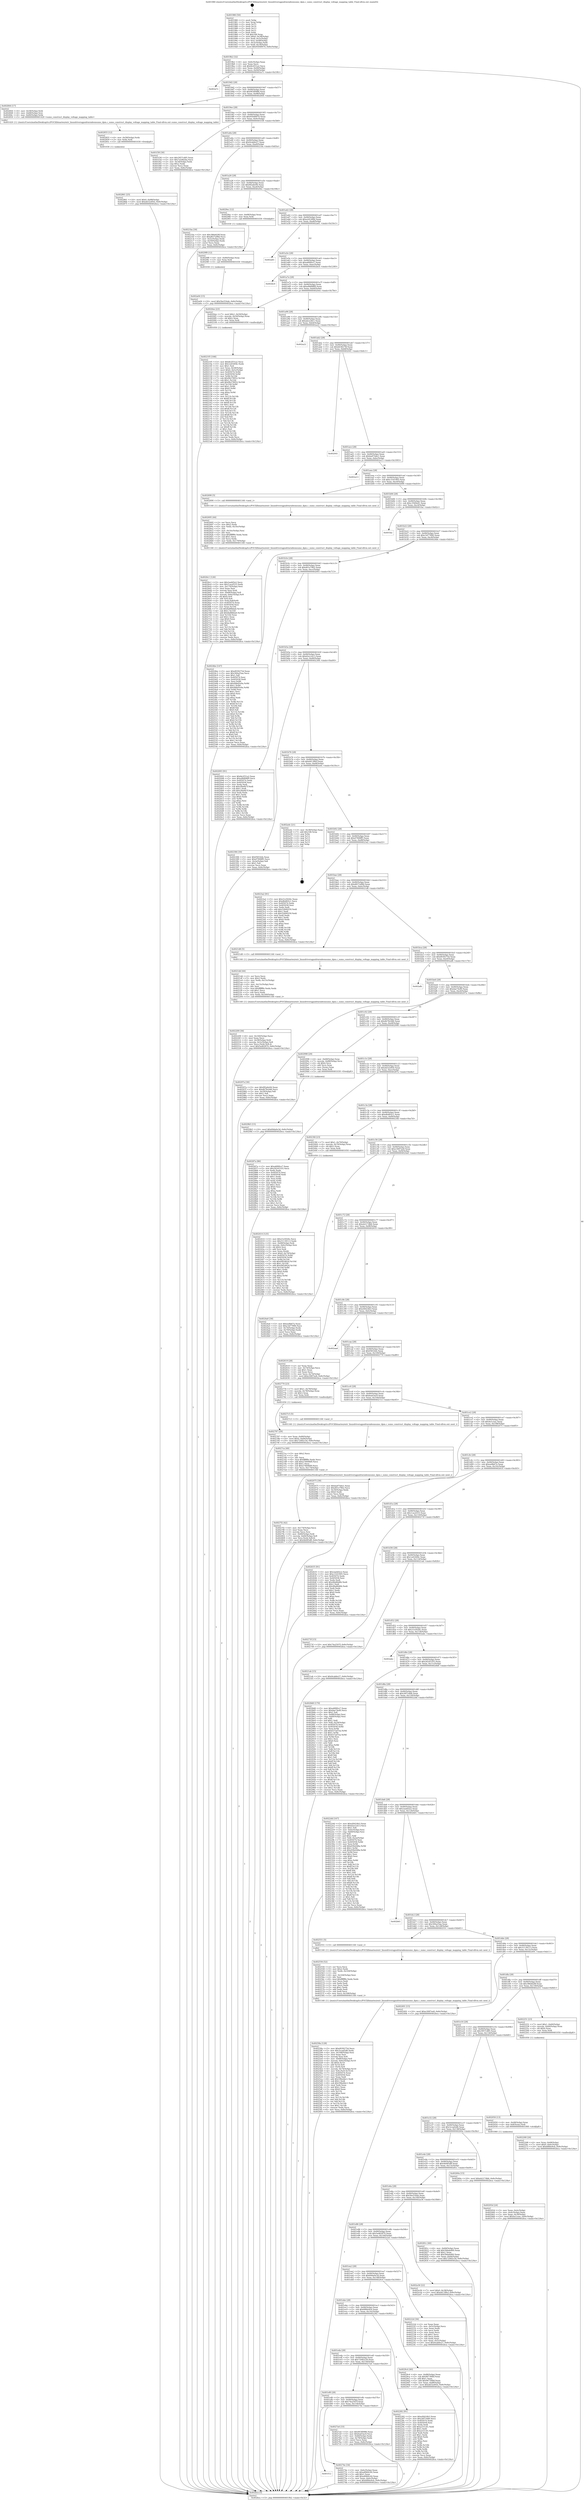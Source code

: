 digraph "0x401980" {
  label = "0x401980 (/mnt/c/Users/mathe/Desktop/tcc/POCII/binaries/extr_linuxdriversgpudrmradeonsumo_dpm.c_sumo_construct_display_voltage_mapping_table_Final-ollvm.out::main(0))"
  labelloc = "t"
  node[shape=record]

  Entry [label="",width=0.3,height=0.3,shape=circle,fillcolor=black,style=filled]
  "0x4019b2" [label="{
     0x4019b2 [32]\l
     | [instrs]\l
     &nbsp;&nbsp;0x4019b2 \<+6\>: mov -0x8c(%rbp),%eax\l
     &nbsp;&nbsp;0x4019b8 \<+2\>: mov %eax,%ecx\l
     &nbsp;&nbsp;0x4019ba \<+6\>: sub $0x8e2f31a2,%ecx\l
     &nbsp;&nbsp;0x4019c0 \<+6\>: mov %eax,-0x90(%rbp)\l
     &nbsp;&nbsp;0x4019c6 \<+6\>: mov %ecx,-0x94(%rbp)\l
     &nbsp;&nbsp;0x4019cc \<+6\>: je 0000000000402a7c \<main+0x10fc\>\l
  }"]
  "0x402a7c" [label="{
     0x402a7c\l
  }", style=dashed]
  "0x4019d2" [label="{
     0x4019d2 [28]\l
     | [instrs]\l
     &nbsp;&nbsp;0x4019d2 \<+5\>: jmp 00000000004019d7 \<main+0x57\>\l
     &nbsp;&nbsp;0x4019d7 \<+6\>: mov -0x90(%rbp),%eax\l
     &nbsp;&nbsp;0x4019dd \<+5\>: sub $0x903f0986,%eax\l
     &nbsp;&nbsp;0x4019e2 \<+6\>: mov %eax,-0x98(%rbp)\l
     &nbsp;&nbsp;0x4019e8 \<+6\>: je 0000000000402844 \<main+0xec4\>\l
  }"]
  Exit [label="",width=0.3,height=0.3,shape=circle,fillcolor=black,style=filled,peripheries=2]
  "0x402844" [label="{
     0x402844 [17]\l
     | [instrs]\l
     &nbsp;&nbsp;0x402844 \<+4\>: mov -0x58(%rbp),%rdi\l
     &nbsp;&nbsp;0x402848 \<+4\>: mov -0x68(%rbp),%rsi\l
     &nbsp;&nbsp;0x40284c \<+4\>: mov -0x80(%rbp),%rdx\l
     &nbsp;&nbsp;0x402850 \<+5\>: call 0000000000401420 \<sumo_construct_display_voltage_mapping_table\>\l
     | [calls]\l
     &nbsp;&nbsp;0x401420 \{1\} (/mnt/c/Users/mathe/Desktop/tcc/POCII/binaries/extr_linuxdriversgpudrmradeonsumo_dpm.c_sumo_construct_display_voltage_mapping_table_Final-ollvm.out::sumo_construct_display_voltage_mapping_table)\l
  }"]
  "0x4019ee" [label="{
     0x4019ee [28]\l
     | [instrs]\l
     &nbsp;&nbsp;0x4019ee \<+5\>: jmp 00000000004019f3 \<main+0x73\>\l
     &nbsp;&nbsp;0x4019f3 \<+6\>: mov -0x90(%rbp),%eax\l
     &nbsp;&nbsp;0x4019f9 \<+5\>: sub $0x95048970,%eax\l
     &nbsp;&nbsp;0x4019fe \<+6\>: mov %eax,-0x9c(%rbp)\l
     &nbsp;&nbsp;0x401a04 \<+6\>: je 0000000000401f38 \<main+0x5b8\>\l
  }"]
  "0x402a04" [label="{
     0x402a04 [15]\l
     | [instrs]\l
     &nbsp;&nbsp;0x402a04 \<+10\>: movl $0x5be554ab,-0x8c(%rbp)\l
     &nbsp;&nbsp;0x402a0e \<+5\>: jmp 0000000000402bca \<main+0x124a\>\l
  }"]
  "0x401f38" [label="{
     0x401f38 [30]\l
     | [instrs]\l
     &nbsp;&nbsp;0x401f38 \<+5\>: mov $0x3957c485,%eax\l
     &nbsp;&nbsp;0x401f3d \<+5\>: mov $0x7a5d62ba,%ecx\l
     &nbsp;&nbsp;0x401f42 \<+3\>: mov -0x34(%rbp),%edx\l
     &nbsp;&nbsp;0x401f45 \<+3\>: cmp $0x2,%edx\l
     &nbsp;&nbsp;0x401f48 \<+3\>: cmovne %ecx,%eax\l
     &nbsp;&nbsp;0x401f4b \<+6\>: mov %eax,-0x8c(%rbp)\l
     &nbsp;&nbsp;0x401f51 \<+5\>: jmp 0000000000402bca \<main+0x124a\>\l
  }"]
  "0x401a0a" [label="{
     0x401a0a [28]\l
     | [instrs]\l
     &nbsp;&nbsp;0x401a0a \<+5\>: jmp 0000000000401a0f \<main+0x8f\>\l
     &nbsp;&nbsp;0x401a0f \<+6\>: mov -0x90(%rbp),%eax\l
     &nbsp;&nbsp;0x401a15 \<+5\>: sub $0x9cab6e27,%eax\l
     &nbsp;&nbsp;0x401a1a \<+6\>: mov %eax,-0xa0(%rbp)\l
     &nbsp;&nbsp;0x401a20 \<+6\>: je 00000000004021ba \<main+0x83a\>\l
  }"]
  "0x402bca" [label="{
     0x402bca [5]\l
     | [instrs]\l
     &nbsp;&nbsp;0x402bca \<+5\>: jmp 00000000004019b2 \<main+0x32\>\l
  }"]
  "0x401980" [label="{
     0x401980 [50]\l
     | [instrs]\l
     &nbsp;&nbsp;0x401980 \<+1\>: push %rbp\l
     &nbsp;&nbsp;0x401981 \<+3\>: mov %rsp,%rbp\l
     &nbsp;&nbsp;0x401984 \<+2\>: push %r15\l
     &nbsp;&nbsp;0x401986 \<+2\>: push %r14\l
     &nbsp;&nbsp;0x401988 \<+2\>: push %r13\l
     &nbsp;&nbsp;0x40198a \<+2\>: push %r12\l
     &nbsp;&nbsp;0x40198c \<+1\>: push %rbx\l
     &nbsp;&nbsp;0x40198d \<+7\>: sub $0x168,%rsp\l
     &nbsp;&nbsp;0x401994 \<+7\>: movl $0x0,-0x38(%rbp)\l
     &nbsp;&nbsp;0x40199b \<+3\>: mov %edi,-0x3c(%rbp)\l
     &nbsp;&nbsp;0x40199e \<+4\>: mov %rsi,-0x48(%rbp)\l
     &nbsp;&nbsp;0x4019a2 \<+3\>: mov -0x3c(%rbp),%edi\l
     &nbsp;&nbsp;0x4019a5 \<+3\>: mov %edi,-0x34(%rbp)\l
     &nbsp;&nbsp;0x4019a8 \<+10\>: movl $0x95048970,-0x8c(%rbp)\l
  }"]
  "0x4029f8" [label="{
     0x4029f8 [12]\l
     | [instrs]\l
     &nbsp;&nbsp;0x4029f8 \<+4\>: mov -0x80(%rbp),%rax\l
     &nbsp;&nbsp;0x4029fc \<+3\>: mov %rax,%rdi\l
     &nbsp;&nbsp;0x4029ff \<+5\>: call 0000000000401030 \<free@plt\>\l
     | [calls]\l
     &nbsp;&nbsp;0x401030 \{1\} (unknown)\l
  }"]
  "0x4021ba" [label="{
     0x4021ba [30]\l
     | [instrs]\l
     &nbsp;&nbsp;0x4021ba \<+5\>: mov $0x386dd28f,%eax\l
     &nbsp;&nbsp;0x4021bf \<+5\>: mov $0xd837a98d,%ecx\l
     &nbsp;&nbsp;0x4021c4 \<+3\>: mov -0x5c(%rbp),%edx\l
     &nbsp;&nbsp;0x4021c7 \<+3\>: cmp -0x50(%rbp),%edx\l
     &nbsp;&nbsp;0x4021ca \<+3\>: cmovl %ecx,%eax\l
     &nbsp;&nbsp;0x4021cd \<+6\>: mov %eax,-0x8c(%rbp)\l
     &nbsp;&nbsp;0x4021d3 \<+5\>: jmp 0000000000402bca \<main+0x124a\>\l
  }"]
  "0x401a26" [label="{
     0x401a26 [28]\l
     | [instrs]\l
     &nbsp;&nbsp;0x401a26 \<+5\>: jmp 0000000000401a2b \<main+0xab\>\l
     &nbsp;&nbsp;0x401a2b \<+6\>: mov -0x90(%rbp),%eax\l
     &nbsp;&nbsp;0x401a31 \<+5\>: sub $0x9f2a6e94,%eax\l
     &nbsp;&nbsp;0x401a36 \<+6\>: mov %eax,-0xa4(%rbp)\l
     &nbsp;&nbsp;0x401a3c \<+6\>: je 00000000004029ec \<main+0x106c\>\l
  }"]
  "0x4029b5" [label="{
     0x4029b5 [15]\l
     | [instrs]\l
     &nbsp;&nbsp;0x4029b5 \<+10\>: movl $0x69da0e3d,-0x8c(%rbp)\l
     &nbsp;&nbsp;0x4029bf \<+5\>: jmp 0000000000402bca \<main+0x124a\>\l
  }"]
  "0x4029ec" [label="{
     0x4029ec [12]\l
     | [instrs]\l
     &nbsp;&nbsp;0x4029ec \<+4\>: mov -0x68(%rbp),%rax\l
     &nbsp;&nbsp;0x4029f0 \<+3\>: mov %rax,%rdi\l
     &nbsp;&nbsp;0x4029f3 \<+5\>: call 0000000000401030 \<free@plt\>\l
     | [calls]\l
     &nbsp;&nbsp;0x401030 \{1\} (unknown)\l
  }"]
  "0x401a42" [label="{
     0x401a42 [28]\l
     | [instrs]\l
     &nbsp;&nbsp;0x401a42 \<+5\>: jmp 0000000000401a47 \<main+0xc7\>\l
     &nbsp;&nbsp;0x401a47 \<+6\>: mov -0x90(%rbp),%eax\l
     &nbsp;&nbsp;0x401a4d \<+5\>: sub $0xa2d14f84,%eax\l
     &nbsp;&nbsp;0x401a52 \<+6\>: mov %eax,-0xa8(%rbp)\l
     &nbsp;&nbsp;0x401a58 \<+6\>: je 0000000000402a61 \<main+0x10e1\>\l
  }"]
  "0x402861" [label="{
     0x402861 [25]\l
     | [instrs]\l
     &nbsp;&nbsp;0x402861 \<+10\>: movl $0x0,-0x88(%rbp)\l
     &nbsp;&nbsp;0x40286b \<+10\>: movl $0xdd32e850,-0x8c(%rbp)\l
     &nbsp;&nbsp;0x402875 \<+5\>: jmp 0000000000402bca \<main+0x124a\>\l
  }"]
  "0x402a61" [label="{
     0x402a61\l
  }", style=dashed]
  "0x401a5e" [label="{
     0x401a5e [28]\l
     | [instrs]\l
     &nbsp;&nbsp;0x401a5e \<+5\>: jmp 0000000000401a63 \<main+0xe3\>\l
     &nbsp;&nbsp;0x401a63 \<+6\>: mov -0x90(%rbp),%eax\l
     &nbsp;&nbsp;0x401a69 \<+5\>: sub $0xa689fce7,%eax\l
     &nbsp;&nbsp;0x401a6e \<+6\>: mov %eax,-0xac(%rbp)\l
     &nbsp;&nbsp;0x401a74 \<+6\>: je 0000000000402bc0 \<main+0x1240\>\l
  }"]
  "0x402855" [label="{
     0x402855 [12]\l
     | [instrs]\l
     &nbsp;&nbsp;0x402855 \<+4\>: mov -0x58(%rbp),%rdx\l
     &nbsp;&nbsp;0x402859 \<+3\>: mov %rdx,%rdi\l
     &nbsp;&nbsp;0x40285c \<+5\>: call 0000000000401030 \<free@plt\>\l
     | [calls]\l
     &nbsp;&nbsp;0x401030 \{1\} (unknown)\l
  }"]
  "0x402bc0" [label="{
     0x402bc0\l
  }", style=dashed]
  "0x401a7a" [label="{
     0x401a7a [28]\l
     | [instrs]\l
     &nbsp;&nbsp;0x401a7a \<+5\>: jmp 0000000000401a7f \<main+0xff\>\l
     &nbsp;&nbsp;0x401a7f \<+6\>: mov -0x90(%rbp),%eax\l
     &nbsp;&nbsp;0x401a85 \<+5\>: sub $0xa9b898f9,%eax\l
     &nbsp;&nbsp;0x401a8a \<+6\>: mov %eax,-0xb0(%rbp)\l
     &nbsp;&nbsp;0x401a90 \<+6\>: je 00000000004020ee \<main+0x76e\>\l
  }"]
  "0x4027f2" [label="{
     0x4027f2 [42]\l
     | [instrs]\l
     &nbsp;&nbsp;0x4027f2 \<+6\>: mov -0x174(%rbp),%ecx\l
     &nbsp;&nbsp;0x4027f8 \<+3\>: imul %eax,%ecx\l
     &nbsp;&nbsp;0x4027fb \<+3\>: movslq %ecx,%rsi\l
     &nbsp;&nbsp;0x4027fe \<+4\>: mov -0x80(%rbp),%rdi\l
     &nbsp;&nbsp;0x402802 \<+7\>: movslq -0x84(%rbp),%r8\l
     &nbsp;&nbsp;0x402809 \<+4\>: mov %rsi,(%rdi,%r8,8)\l
     &nbsp;&nbsp;0x40280d \<+10\>: movl $0x4b085dff,-0x8c(%rbp)\l
     &nbsp;&nbsp;0x402817 \<+5\>: jmp 0000000000402bca \<main+0x124a\>\l
  }"]
  "0x4020ee" [label="{
     0x4020ee [23]\l
     | [instrs]\l
     &nbsp;&nbsp;0x4020ee \<+7\>: movl $0x1,-0x50(%rbp)\l
     &nbsp;&nbsp;0x4020f5 \<+4\>: movslq -0x50(%rbp),%rax\l
     &nbsp;&nbsp;0x4020f9 \<+4\>: shl $0x2,%rax\l
     &nbsp;&nbsp;0x4020fd \<+3\>: mov %rax,%rdi\l
     &nbsp;&nbsp;0x402100 \<+5\>: call 0000000000401050 \<malloc@plt\>\l
     | [calls]\l
     &nbsp;&nbsp;0x401050 \{1\} (unknown)\l
  }"]
  "0x401a96" [label="{
     0x401a96 [28]\l
     | [instrs]\l
     &nbsp;&nbsp;0x401a96 \<+5\>: jmp 0000000000401a9b \<main+0x11b\>\l
     &nbsp;&nbsp;0x401a9b \<+6\>: mov -0x90(%rbp),%eax\l
     &nbsp;&nbsp;0x401aa1 \<+5\>: sub $0xabce28c1,%eax\l
     &nbsp;&nbsp;0x401aa6 \<+6\>: mov %eax,-0xb4(%rbp)\l
     &nbsp;&nbsp;0x401aac \<+6\>: je 0000000000402a22 \<main+0x10a2\>\l
  }"]
  "0x4027ca" [label="{
     0x4027ca [40]\l
     | [instrs]\l
     &nbsp;&nbsp;0x4027ca \<+5\>: mov $0x2,%ecx\l
     &nbsp;&nbsp;0x4027cf \<+1\>: cltd\l
     &nbsp;&nbsp;0x4027d0 \<+2\>: idiv %ecx\l
     &nbsp;&nbsp;0x4027d2 \<+6\>: imul $0xfffffffe,%edx,%ecx\l
     &nbsp;&nbsp;0x4027d8 \<+6\>: add $0xa74608d9,%ecx\l
     &nbsp;&nbsp;0x4027de \<+3\>: add $0x1,%ecx\l
     &nbsp;&nbsp;0x4027e1 \<+6\>: sub $0xa74608d9,%ecx\l
     &nbsp;&nbsp;0x4027e7 \<+6\>: mov %ecx,-0x174(%rbp)\l
     &nbsp;&nbsp;0x4027ed \<+5\>: call 0000000000401160 \<next_i\>\l
     | [calls]\l
     &nbsp;&nbsp;0x401160 \{1\} (/mnt/c/Users/mathe/Desktop/tcc/POCII/binaries/extr_linuxdriversgpudrmradeonsumo_dpm.c_sumo_construct_display_voltage_mapping_table_Final-ollvm.out::next_i)\l
  }"]
  "0x402a22" [label="{
     0x402a22\l
  }", style=dashed]
  "0x401ab2" [label="{
     0x401ab2 [28]\l
     | [instrs]\l
     &nbsp;&nbsp;0x401ab2 \<+5\>: jmp 0000000000401ab7 \<main+0x137\>\l
     &nbsp;&nbsp;0x401ab7 \<+6\>: mov -0x90(%rbp),%eax\l
     &nbsp;&nbsp;0x401abd \<+5\>: sub $0xb638274f,%eax\l
     &nbsp;&nbsp;0x401ac2 \<+6\>: mov %eax,-0xb8(%rbp)\l
     &nbsp;&nbsp;0x401ac8 \<+6\>: je 0000000000402041 \<main+0x6c1\>\l
  }"]
  "0x402787" [label="{
     0x402787 [29]\l
     | [instrs]\l
     &nbsp;&nbsp;0x402787 \<+4\>: mov %rax,-0x80(%rbp)\l
     &nbsp;&nbsp;0x40278b \<+10\>: movl $0x0,-0x84(%rbp)\l
     &nbsp;&nbsp;0x402795 \<+10\>: movl $0x72082c59,-0x8c(%rbp)\l
     &nbsp;&nbsp;0x40279f \<+5\>: jmp 0000000000402bca \<main+0x124a\>\l
  }"]
  "0x402041" [label="{
     0x402041\l
  }", style=dashed]
  "0x401ace" [label="{
     0x401ace [28]\l
     | [instrs]\l
     &nbsp;&nbsp;0x401ace \<+5\>: jmp 0000000000401ad3 \<main+0x153\>\l
     &nbsp;&nbsp;0x401ad3 \<+6\>: mov -0x90(%rbp),%eax\l
     &nbsp;&nbsp;0x401ad9 \<+5\>: sub $0xba974de1,%eax\l
     &nbsp;&nbsp;0x401ade \<+6\>: mov %eax,-0xbc(%rbp)\l
     &nbsp;&nbsp;0x401ae4 \<+6\>: je 0000000000402a13 \<main+0x1093\>\l
  }"]
  "0x401f12" [label="{
     0x401f12\l
  }", style=dashed]
  "0x402a13" [label="{
     0x402a13\l
  }", style=dashed]
  "0x401aea" [label="{
     0x401aea [28]\l
     | [instrs]\l
     &nbsp;&nbsp;0x401aea \<+5\>: jmp 0000000000401aef \<main+0x16f\>\l
     &nbsp;&nbsp;0x401aef \<+6\>: mov -0x90(%rbp),%eax\l
     &nbsp;&nbsp;0x401af5 \<+5\>: sub $0xc3161905,%eax\l
     &nbsp;&nbsp;0x401afa \<+6\>: mov %eax,-0xc0(%rbp)\l
     &nbsp;&nbsp;0x401b00 \<+6\>: je 0000000000402690 \<main+0xd10\>\l
  }"]
  "0x40274e" [label="{
     0x40274e [34]\l
     | [instrs]\l
     &nbsp;&nbsp;0x40274e \<+3\>: mov -0x6c(%rbp),%eax\l
     &nbsp;&nbsp;0x402751 \<+5\>: sub $0xa8960c44,%eax\l
     &nbsp;&nbsp;0x402756 \<+3\>: add $0x1,%eax\l
     &nbsp;&nbsp;0x402759 \<+5\>: add $0xa8960c44,%eax\l
     &nbsp;&nbsp;0x40275e \<+3\>: mov %eax,-0x6c(%rbp)\l
     &nbsp;&nbsp;0x402761 \<+10\>: movl $0x6f66e9cb,-0x8c(%rbp)\l
     &nbsp;&nbsp;0x40276b \<+5\>: jmp 0000000000402bca \<main+0x124a\>\l
  }"]
  "0x402690" [label="{
     0x402690 [5]\l
     | [instrs]\l
     &nbsp;&nbsp;0x402690 \<+5\>: call 0000000000401160 \<next_i\>\l
     | [calls]\l
     &nbsp;&nbsp;0x401160 \{1\} (/mnt/c/Users/mathe/Desktop/tcc/POCII/binaries/extr_linuxdriversgpudrmradeonsumo_dpm.c_sumo_construct_display_voltage_mapping_table_Final-ollvm.out::next_i)\l
  }"]
  "0x401b06" [label="{
     0x401b06 [28]\l
     | [instrs]\l
     &nbsp;&nbsp;0x401b06 \<+5\>: jmp 0000000000401b0b \<main+0x18b\>\l
     &nbsp;&nbsp;0x401b0b \<+6\>: mov -0x90(%rbp),%eax\l
     &nbsp;&nbsp;0x401b11 \<+5\>: sub $0xc3569ed1,%eax\l
     &nbsp;&nbsp;0x401b16 \<+6\>: mov %eax,-0xc4(%rbp)\l
     &nbsp;&nbsp;0x401b1c \<+6\>: je 0000000000401fac \<main+0x62c\>\l
  }"]
  "0x401ef6" [label="{
     0x401ef6 [28]\l
     | [instrs]\l
     &nbsp;&nbsp;0x401ef6 \<+5\>: jmp 0000000000401efb \<main+0x57b\>\l
     &nbsp;&nbsp;0x401efb \<+6\>: mov -0x90(%rbp),%eax\l
     &nbsp;&nbsp;0x401f01 \<+5\>: sub $0x74a2507f,%eax\l
     &nbsp;&nbsp;0x401f06 \<+6\>: mov %eax,-0x154(%rbp)\l
     &nbsp;&nbsp;0x401f0c \<+6\>: je 000000000040274e \<main+0xdce\>\l
  }"]
  "0x401fac" [label="{
     0x401fac\l
  }", style=dashed]
  "0x401b22" [label="{
     0x401b22 [28]\l
     | [instrs]\l
     &nbsp;&nbsp;0x401b22 \<+5\>: jmp 0000000000401b27 \<main+0x1a7\>\l
     &nbsp;&nbsp;0x401b27 \<+6\>: mov -0x90(%rbp),%eax\l
     &nbsp;&nbsp;0x401b2d \<+5\>: sub $0xc5d77890,%eax\l
     &nbsp;&nbsp;0x401b32 \<+6\>: mov %eax,-0xc8(%rbp)\l
     &nbsp;&nbsp;0x401b38 \<+6\>: je 00000000004024be \<main+0xb3e\>\l
  }"]
  "0x4027a4" [label="{
     0x4027a4 [33]\l
     | [instrs]\l
     &nbsp;&nbsp;0x4027a4 \<+5\>: mov $0x903f0986,%eax\l
     &nbsp;&nbsp;0x4027a9 \<+5\>: mov $0xfea03ac9,%ecx\l
     &nbsp;&nbsp;0x4027ae \<+6\>: mov -0x84(%rbp),%edx\l
     &nbsp;&nbsp;0x4027b4 \<+3\>: cmp -0x78(%rbp),%edx\l
     &nbsp;&nbsp;0x4027b7 \<+3\>: cmovl %ecx,%eax\l
     &nbsp;&nbsp;0x4027ba \<+6\>: mov %eax,-0x8c(%rbp)\l
     &nbsp;&nbsp;0x4027c0 \<+5\>: jmp 0000000000402bca \<main+0x124a\>\l
  }"]
  "0x4024be" [label="{
     0x4024be [147]\l
     | [instrs]\l
     &nbsp;&nbsp;0x4024be \<+5\>: mov $0xd939275d,%eax\l
     &nbsp;&nbsp;0x4024c3 \<+5\>: mov $0x300a25aa,%ecx\l
     &nbsp;&nbsp;0x4024c8 \<+2\>: mov $0x1,%dl\l
     &nbsp;&nbsp;0x4024ca \<+7\>: mov 0x405074,%esi\l
     &nbsp;&nbsp;0x4024d1 \<+7\>: mov 0x405058,%edi\l
     &nbsp;&nbsp;0x4024d8 \<+3\>: mov %esi,%r8d\l
     &nbsp;&nbsp;0x4024db \<+7\>: add $0x9dbd5e9a,%r8d\l
     &nbsp;&nbsp;0x4024e2 \<+4\>: sub $0x1,%r8d\l
     &nbsp;&nbsp;0x4024e6 \<+7\>: sub $0x9dbd5e9a,%r8d\l
     &nbsp;&nbsp;0x4024ed \<+4\>: imul %r8d,%esi\l
     &nbsp;&nbsp;0x4024f1 \<+3\>: and $0x1,%esi\l
     &nbsp;&nbsp;0x4024f4 \<+3\>: cmp $0x0,%esi\l
     &nbsp;&nbsp;0x4024f7 \<+4\>: sete %r9b\l
     &nbsp;&nbsp;0x4024fb \<+3\>: cmp $0xa,%edi\l
     &nbsp;&nbsp;0x4024fe \<+4\>: setl %r10b\l
     &nbsp;&nbsp;0x402502 \<+3\>: mov %r9b,%r11b\l
     &nbsp;&nbsp;0x402505 \<+4\>: xor $0xff,%r11b\l
     &nbsp;&nbsp;0x402509 \<+3\>: mov %r10b,%bl\l
     &nbsp;&nbsp;0x40250c \<+3\>: xor $0xff,%bl\l
     &nbsp;&nbsp;0x40250f \<+3\>: xor $0x0,%dl\l
     &nbsp;&nbsp;0x402512 \<+3\>: mov %r11b,%r14b\l
     &nbsp;&nbsp;0x402515 \<+4\>: and $0x0,%r14b\l
     &nbsp;&nbsp;0x402519 \<+3\>: and %dl,%r9b\l
     &nbsp;&nbsp;0x40251c \<+3\>: mov %bl,%r15b\l
     &nbsp;&nbsp;0x40251f \<+4\>: and $0x0,%r15b\l
     &nbsp;&nbsp;0x402523 \<+3\>: and %dl,%r10b\l
     &nbsp;&nbsp;0x402526 \<+3\>: or %r9b,%r14b\l
     &nbsp;&nbsp;0x402529 \<+3\>: or %r10b,%r15b\l
     &nbsp;&nbsp;0x40252c \<+3\>: xor %r15b,%r14b\l
     &nbsp;&nbsp;0x40252f \<+3\>: or %bl,%r11b\l
     &nbsp;&nbsp;0x402532 \<+4\>: xor $0xff,%r11b\l
     &nbsp;&nbsp;0x402536 \<+3\>: or $0x0,%dl\l
     &nbsp;&nbsp;0x402539 \<+3\>: and %dl,%r11b\l
     &nbsp;&nbsp;0x40253c \<+3\>: or %r11b,%r14b\l
     &nbsp;&nbsp;0x40253f \<+4\>: test $0x1,%r14b\l
     &nbsp;&nbsp;0x402543 \<+3\>: cmovne %ecx,%eax\l
     &nbsp;&nbsp;0x402546 \<+6\>: mov %eax,-0x8c(%rbp)\l
     &nbsp;&nbsp;0x40254c \<+5\>: jmp 0000000000402bca \<main+0x124a\>\l
  }"]
  "0x401b3e" [label="{
     0x401b3e [28]\l
     | [instrs]\l
     &nbsp;&nbsp;0x401b3e \<+5\>: jmp 0000000000401b43 \<main+0x1c3\>\l
     &nbsp;&nbsp;0x401b43 \<+6\>: mov -0x90(%rbp),%eax\l
     &nbsp;&nbsp;0x401b49 \<+5\>: sub $0xd01e7962,%eax\l
     &nbsp;&nbsp;0x401b4e \<+6\>: mov %eax,-0xcc(%rbp)\l
     &nbsp;&nbsp;0x401b54 \<+6\>: je 0000000000402093 \<main+0x713\>\l
  }"]
  "0x4026c1" [label="{
     0x4026c1 [126]\l
     | [instrs]\l
     &nbsp;&nbsp;0x4026c1 \<+5\>: mov $0x2aebf2e2,%ecx\l
     &nbsp;&nbsp;0x4026c6 \<+5\>: mov $0x1cacd333,%edx\l
     &nbsp;&nbsp;0x4026cb \<+6\>: mov -0x170(%rbp),%esi\l
     &nbsp;&nbsp;0x4026d1 \<+3\>: imul %eax,%esi\l
     &nbsp;&nbsp;0x4026d4 \<+3\>: movslq %esi,%rdi\l
     &nbsp;&nbsp;0x4026d7 \<+4\>: mov -0x68(%rbp),%r8\l
     &nbsp;&nbsp;0x4026db \<+4\>: movslq -0x6c(%rbp),%r9\l
     &nbsp;&nbsp;0x4026df \<+4\>: shl $0x4,%r9\l
     &nbsp;&nbsp;0x4026e3 \<+3\>: add %r9,%r8\l
     &nbsp;&nbsp;0x4026e6 \<+4\>: mov %rdi,0x8(%r8)\l
     &nbsp;&nbsp;0x4026ea \<+7\>: mov 0x405074,%eax\l
     &nbsp;&nbsp;0x4026f1 \<+7\>: mov 0x405058,%esi\l
     &nbsp;&nbsp;0x4026f8 \<+3\>: mov %eax,%r10d\l
     &nbsp;&nbsp;0x4026fb \<+7\>: sub $0x8a88bba0,%r10d\l
     &nbsp;&nbsp;0x402702 \<+4\>: sub $0x1,%r10d\l
     &nbsp;&nbsp;0x402706 \<+7\>: add $0x8a88bba0,%r10d\l
     &nbsp;&nbsp;0x40270d \<+4\>: imul %r10d,%eax\l
     &nbsp;&nbsp;0x402711 \<+3\>: and $0x1,%eax\l
     &nbsp;&nbsp;0x402714 \<+3\>: cmp $0x0,%eax\l
     &nbsp;&nbsp;0x402717 \<+4\>: sete %r11b\l
     &nbsp;&nbsp;0x40271b \<+3\>: cmp $0xa,%esi\l
     &nbsp;&nbsp;0x40271e \<+3\>: setl %bl\l
     &nbsp;&nbsp;0x402721 \<+3\>: mov %r11b,%r14b\l
     &nbsp;&nbsp;0x402724 \<+3\>: and %bl,%r14b\l
     &nbsp;&nbsp;0x402727 \<+3\>: xor %bl,%r11b\l
     &nbsp;&nbsp;0x40272a \<+3\>: or %r11b,%r14b\l
     &nbsp;&nbsp;0x40272d \<+4\>: test $0x1,%r14b\l
     &nbsp;&nbsp;0x402731 \<+3\>: cmovne %edx,%ecx\l
     &nbsp;&nbsp;0x402734 \<+6\>: mov %ecx,-0x8c(%rbp)\l
     &nbsp;&nbsp;0x40273a \<+5\>: jmp 0000000000402bca \<main+0x124a\>\l
  }"]
  "0x402093" [label="{
     0x402093 [91]\l
     | [instrs]\l
     &nbsp;&nbsp;0x402093 \<+5\>: mov $0x8e2f31a2,%eax\l
     &nbsp;&nbsp;0x402098 \<+5\>: mov $0xa9b898f9,%ecx\l
     &nbsp;&nbsp;0x40209d \<+7\>: mov 0x405074,%edx\l
     &nbsp;&nbsp;0x4020a4 \<+7\>: mov 0x405058,%esi\l
     &nbsp;&nbsp;0x4020ab \<+2\>: mov %edx,%edi\l
     &nbsp;&nbsp;0x4020ad \<+6\>: sub $0xcf9a6b7f,%edi\l
     &nbsp;&nbsp;0x4020b3 \<+3\>: sub $0x1,%edi\l
     &nbsp;&nbsp;0x4020b6 \<+6\>: add $0xcf9a6b7f,%edi\l
     &nbsp;&nbsp;0x4020bc \<+3\>: imul %edi,%edx\l
     &nbsp;&nbsp;0x4020bf \<+3\>: and $0x1,%edx\l
     &nbsp;&nbsp;0x4020c2 \<+3\>: cmp $0x0,%edx\l
     &nbsp;&nbsp;0x4020c5 \<+4\>: sete %r8b\l
     &nbsp;&nbsp;0x4020c9 \<+3\>: cmp $0xa,%esi\l
     &nbsp;&nbsp;0x4020cc \<+4\>: setl %r9b\l
     &nbsp;&nbsp;0x4020d0 \<+3\>: mov %r8b,%r10b\l
     &nbsp;&nbsp;0x4020d3 \<+3\>: and %r9b,%r10b\l
     &nbsp;&nbsp;0x4020d6 \<+3\>: xor %r9b,%r8b\l
     &nbsp;&nbsp;0x4020d9 \<+3\>: or %r8b,%r10b\l
     &nbsp;&nbsp;0x4020dc \<+4\>: test $0x1,%r10b\l
     &nbsp;&nbsp;0x4020e0 \<+3\>: cmovne %ecx,%eax\l
     &nbsp;&nbsp;0x4020e3 \<+6\>: mov %eax,-0x8c(%rbp)\l
     &nbsp;&nbsp;0x4020e9 \<+5\>: jmp 0000000000402bca \<main+0x124a\>\l
  }"]
  "0x401b5a" [label="{
     0x401b5a [28]\l
     | [instrs]\l
     &nbsp;&nbsp;0x401b5a \<+5\>: jmp 0000000000401b5f \<main+0x1df\>\l
     &nbsp;&nbsp;0x401b5f \<+6\>: mov -0x90(%rbp),%eax\l
     &nbsp;&nbsp;0x401b65 \<+5\>: sub $0xd2a1cb13,%eax\l
     &nbsp;&nbsp;0x401b6a \<+6\>: mov %eax,-0xd0(%rbp)\l
     &nbsp;&nbsp;0x401b70 \<+6\>: je 0000000000402384 \<main+0xa04\>\l
  }"]
  "0x402695" [label="{
     0x402695 [44]\l
     | [instrs]\l
     &nbsp;&nbsp;0x402695 \<+2\>: xor %ecx,%ecx\l
     &nbsp;&nbsp;0x402697 \<+5\>: mov $0x2,%edx\l
     &nbsp;&nbsp;0x40269c \<+6\>: mov %edx,-0x16c(%rbp)\l
     &nbsp;&nbsp;0x4026a2 \<+1\>: cltd\l
     &nbsp;&nbsp;0x4026a3 \<+6\>: mov -0x16c(%rbp),%esi\l
     &nbsp;&nbsp;0x4026a9 \<+2\>: idiv %esi\l
     &nbsp;&nbsp;0x4026ab \<+6\>: imul $0xfffffffe,%edx,%edx\l
     &nbsp;&nbsp;0x4026b1 \<+3\>: sub $0x1,%ecx\l
     &nbsp;&nbsp;0x4026b4 \<+2\>: sub %ecx,%edx\l
     &nbsp;&nbsp;0x4026b6 \<+6\>: mov %edx,-0x170(%rbp)\l
     &nbsp;&nbsp;0x4026bc \<+5\>: call 0000000000401160 \<next_i\>\l
     | [calls]\l
     &nbsp;&nbsp;0x401160 \{1\} (/mnt/c/Users/mathe/Desktop/tcc/POCII/binaries/extr_linuxdriversgpudrmradeonsumo_dpm.c_sumo_construct_display_voltage_mapping_table_Final-ollvm.out::next_i)\l
  }"]
  "0x402384" [label="{
     0x402384 [30]\l
     | [instrs]\l
     &nbsp;&nbsp;0x402384 \<+5\>: mov $0xf581fefe,%eax\l
     &nbsp;&nbsp;0x402389 \<+5\>: mov $0xd7908ff5,%ecx\l
     &nbsp;&nbsp;0x40238e \<+3\>: mov -0x2a(%rbp),%dl\l
     &nbsp;&nbsp;0x402391 \<+3\>: test $0x1,%dl\l
     &nbsp;&nbsp;0x402394 \<+3\>: cmovne %ecx,%eax\l
     &nbsp;&nbsp;0x402397 \<+6\>: mov %eax,-0x8c(%rbp)\l
     &nbsp;&nbsp;0x40239d \<+5\>: jmp 0000000000402bca \<main+0x124a\>\l
  }"]
  "0x401b76" [label="{
     0x401b76 [28]\l
     | [instrs]\l
     &nbsp;&nbsp;0x401b76 \<+5\>: jmp 0000000000401b7b \<main+0x1fb\>\l
     &nbsp;&nbsp;0x401b7b \<+6\>: mov -0x90(%rbp),%eax\l
     &nbsp;&nbsp;0x401b81 \<+5\>: sub $0xd413f8cf,%eax\l
     &nbsp;&nbsp;0x401b86 \<+6\>: mov %eax,-0xd4(%rbp)\l
     &nbsp;&nbsp;0x401b8c \<+6\>: je 0000000000402a4c \<main+0x10cc\>\l
  }"]
  "0x40258a" [label="{
     0x40258a [128]\l
     | [instrs]\l
     &nbsp;&nbsp;0x40258a \<+5\>: mov $0xd939275d,%ecx\l
     &nbsp;&nbsp;0x40258f \<+5\>: mov $0x3ccad2d6,%edx\l
     &nbsp;&nbsp;0x402594 \<+6\>: mov -0x168(%rbp),%esi\l
     &nbsp;&nbsp;0x40259a \<+3\>: imul %eax,%esi\l
     &nbsp;&nbsp;0x40259d \<+3\>: movslq %esi,%r8\l
     &nbsp;&nbsp;0x4025a0 \<+4\>: mov -0x68(%rbp),%r9\l
     &nbsp;&nbsp;0x4025a4 \<+4\>: movslq -0x6c(%rbp),%r10\l
     &nbsp;&nbsp;0x4025a8 \<+4\>: shl $0x4,%r10\l
     &nbsp;&nbsp;0x4025ac \<+3\>: add %r10,%r9\l
     &nbsp;&nbsp;0x4025af \<+3\>: mov (%r9),%r9\l
     &nbsp;&nbsp;0x4025b2 \<+4\>: movslq -0x74(%rbp),%r10\l
     &nbsp;&nbsp;0x4025b6 \<+4\>: mov %r8,(%r9,%r10,8)\l
     &nbsp;&nbsp;0x4025ba \<+7\>: mov 0x405074,%eax\l
     &nbsp;&nbsp;0x4025c1 \<+7\>: mov 0x405058,%esi\l
     &nbsp;&nbsp;0x4025c8 \<+2\>: mov %eax,%edi\l
     &nbsp;&nbsp;0x4025ca \<+6\>: add $0x59bebbc1,%edi\l
     &nbsp;&nbsp;0x4025d0 \<+3\>: sub $0x1,%edi\l
     &nbsp;&nbsp;0x4025d3 \<+6\>: sub $0x59bebbc1,%edi\l
     &nbsp;&nbsp;0x4025d9 \<+3\>: imul %edi,%eax\l
     &nbsp;&nbsp;0x4025dc \<+3\>: and $0x1,%eax\l
     &nbsp;&nbsp;0x4025df \<+3\>: cmp $0x0,%eax\l
     &nbsp;&nbsp;0x4025e2 \<+4\>: sete %r11b\l
     &nbsp;&nbsp;0x4025e6 \<+3\>: cmp $0xa,%esi\l
     &nbsp;&nbsp;0x4025e9 \<+3\>: setl %bl\l
     &nbsp;&nbsp;0x4025ec \<+3\>: mov %r11b,%r14b\l
     &nbsp;&nbsp;0x4025ef \<+3\>: and %bl,%r14b\l
     &nbsp;&nbsp;0x4025f2 \<+3\>: xor %bl,%r11b\l
     &nbsp;&nbsp;0x4025f5 \<+3\>: or %r11b,%r14b\l
     &nbsp;&nbsp;0x4025f8 \<+4\>: test $0x1,%r14b\l
     &nbsp;&nbsp;0x4025fc \<+3\>: cmovne %edx,%ecx\l
     &nbsp;&nbsp;0x4025ff \<+6\>: mov %ecx,-0x8c(%rbp)\l
     &nbsp;&nbsp;0x402605 \<+5\>: jmp 0000000000402bca \<main+0x124a\>\l
  }"]
  "0x402a4c" [label="{
     0x402a4c [21]\l
     | [instrs]\l
     &nbsp;&nbsp;0x402a4c \<+3\>: mov -0x38(%rbp),%eax\l
     &nbsp;&nbsp;0x402a4f \<+7\>: add $0x168,%rsp\l
     &nbsp;&nbsp;0x402a56 \<+1\>: pop %rbx\l
     &nbsp;&nbsp;0x402a57 \<+2\>: pop %r12\l
     &nbsp;&nbsp;0x402a59 \<+2\>: pop %r13\l
     &nbsp;&nbsp;0x402a5b \<+2\>: pop %r14\l
     &nbsp;&nbsp;0x402a5d \<+2\>: pop %r15\l
     &nbsp;&nbsp;0x402a5f \<+1\>: pop %rbp\l
     &nbsp;&nbsp;0x402a60 \<+1\>: ret\l
  }"]
  "0x401b92" [label="{
     0x401b92 [28]\l
     | [instrs]\l
     &nbsp;&nbsp;0x401b92 \<+5\>: jmp 0000000000401b97 \<main+0x217\>\l
     &nbsp;&nbsp;0x401b97 \<+6\>: mov -0x90(%rbp),%eax\l
     &nbsp;&nbsp;0x401b9d \<+5\>: sub $0xd7908ff5,%eax\l
     &nbsp;&nbsp;0x401ba2 \<+6\>: mov %eax,-0xd8(%rbp)\l
     &nbsp;&nbsp;0x401ba8 \<+6\>: je 00000000004023a2 \<main+0xa22\>\l
  }"]
  "0x402556" [label="{
     0x402556 [52]\l
     | [instrs]\l
     &nbsp;&nbsp;0x402556 \<+2\>: xor %ecx,%ecx\l
     &nbsp;&nbsp;0x402558 \<+5\>: mov $0x2,%edx\l
     &nbsp;&nbsp;0x40255d \<+6\>: mov %edx,-0x164(%rbp)\l
     &nbsp;&nbsp;0x402563 \<+1\>: cltd\l
     &nbsp;&nbsp;0x402564 \<+6\>: mov -0x164(%rbp),%esi\l
     &nbsp;&nbsp;0x40256a \<+2\>: idiv %esi\l
     &nbsp;&nbsp;0x40256c \<+6\>: imul $0xfffffffe,%edx,%edx\l
     &nbsp;&nbsp;0x402572 \<+2\>: mov %ecx,%edi\l
     &nbsp;&nbsp;0x402574 \<+2\>: sub %edx,%edi\l
     &nbsp;&nbsp;0x402576 \<+2\>: mov %ecx,%edx\l
     &nbsp;&nbsp;0x402578 \<+3\>: sub $0x1,%edx\l
     &nbsp;&nbsp;0x40257b \<+2\>: add %edx,%edi\l
     &nbsp;&nbsp;0x40257d \<+2\>: sub %edi,%ecx\l
     &nbsp;&nbsp;0x40257f \<+6\>: mov %ecx,-0x168(%rbp)\l
     &nbsp;&nbsp;0x402585 \<+5\>: call 0000000000401160 \<next_i\>\l
     | [calls]\l
     &nbsp;&nbsp;0x401160 \{1\} (/mnt/c/Users/mathe/Desktop/tcc/POCII/binaries/extr_linuxdriversgpudrmradeonsumo_dpm.c_sumo_construct_display_voltage_mapping_table_Final-ollvm.out::next_i)\l
  }"]
  "0x4023a2" [label="{
     0x4023a2 [91]\l
     | [instrs]\l
     &nbsp;&nbsp;0x4023a2 \<+5\>: mov $0x21e5026c,%eax\l
     &nbsp;&nbsp;0x4023a7 \<+5\>: mov $0xdfe893c1,%ecx\l
     &nbsp;&nbsp;0x4023ac \<+7\>: mov 0x405074,%edx\l
     &nbsp;&nbsp;0x4023b3 \<+7\>: mov 0x405058,%esi\l
     &nbsp;&nbsp;0x4023ba \<+2\>: mov %edx,%edi\l
     &nbsp;&nbsp;0x4023bc \<+6\>: add $0x52600259,%edi\l
     &nbsp;&nbsp;0x4023c2 \<+3\>: sub $0x1,%edi\l
     &nbsp;&nbsp;0x4023c5 \<+6\>: sub $0x52600259,%edi\l
     &nbsp;&nbsp;0x4023cb \<+3\>: imul %edi,%edx\l
     &nbsp;&nbsp;0x4023ce \<+3\>: and $0x1,%edx\l
     &nbsp;&nbsp;0x4023d1 \<+3\>: cmp $0x0,%edx\l
     &nbsp;&nbsp;0x4023d4 \<+4\>: sete %r8b\l
     &nbsp;&nbsp;0x4023d8 \<+3\>: cmp $0xa,%esi\l
     &nbsp;&nbsp;0x4023db \<+4\>: setl %r9b\l
     &nbsp;&nbsp;0x4023df \<+3\>: mov %r8b,%r10b\l
     &nbsp;&nbsp;0x4023e2 \<+3\>: and %r9b,%r10b\l
     &nbsp;&nbsp;0x4023e5 \<+3\>: xor %r9b,%r8b\l
     &nbsp;&nbsp;0x4023e8 \<+3\>: or %r8b,%r10b\l
     &nbsp;&nbsp;0x4023eb \<+4\>: test $0x1,%r10b\l
     &nbsp;&nbsp;0x4023ef \<+3\>: cmovne %ecx,%eax\l
     &nbsp;&nbsp;0x4023f2 \<+6\>: mov %eax,-0x8c(%rbp)\l
     &nbsp;&nbsp;0x4023f8 \<+5\>: jmp 0000000000402bca \<main+0x124a\>\l
  }"]
  "0x401bae" [label="{
     0x401bae [28]\l
     | [instrs]\l
     &nbsp;&nbsp;0x401bae \<+5\>: jmp 0000000000401bb3 \<main+0x233\>\l
     &nbsp;&nbsp;0x401bb3 \<+6\>: mov -0x90(%rbp),%eax\l
     &nbsp;&nbsp;0x401bb9 \<+5\>: sub $0xd837a98d,%eax\l
     &nbsp;&nbsp;0x401bbe \<+6\>: mov %eax,-0xdc(%rbp)\l
     &nbsp;&nbsp;0x401bc4 \<+6\>: je 00000000004021d8 \<main+0x858\>\l
  }"]
  "0x402414" [label="{
     0x402414 [125]\l
     | [instrs]\l
     &nbsp;&nbsp;0x402414 \<+5\>: mov $0x21e5026c,%ecx\l
     &nbsp;&nbsp;0x402419 \<+5\>: mov $0x31139113,%edx\l
     &nbsp;&nbsp;0x40241e \<+4\>: mov -0x68(%rbp),%rdi\l
     &nbsp;&nbsp;0x402422 \<+4\>: movslq -0x6c(%rbp),%rsi\l
     &nbsp;&nbsp;0x402426 \<+4\>: shl $0x4,%rsi\l
     &nbsp;&nbsp;0x40242a \<+3\>: add %rsi,%rdi\l
     &nbsp;&nbsp;0x40242d \<+3\>: mov %rax,(%rdi)\l
     &nbsp;&nbsp;0x402430 \<+7\>: movl $0x0,-0x74(%rbp)\l
     &nbsp;&nbsp;0x402437 \<+8\>: mov 0x405074,%r8d\l
     &nbsp;&nbsp;0x40243f \<+8\>: mov 0x405058,%r9d\l
     &nbsp;&nbsp;0x402447 \<+3\>: mov %r8d,%r10d\l
     &nbsp;&nbsp;0x40244a \<+7\>: sub $0x49f2d62d,%r10d\l
     &nbsp;&nbsp;0x402451 \<+4\>: sub $0x1,%r10d\l
     &nbsp;&nbsp;0x402455 \<+7\>: add $0x49f2d62d,%r10d\l
     &nbsp;&nbsp;0x40245c \<+4\>: imul %r10d,%r8d\l
     &nbsp;&nbsp;0x402460 \<+4\>: and $0x1,%r8d\l
     &nbsp;&nbsp;0x402464 \<+4\>: cmp $0x0,%r8d\l
     &nbsp;&nbsp;0x402468 \<+4\>: sete %r11b\l
     &nbsp;&nbsp;0x40246c \<+4\>: cmp $0xa,%r9d\l
     &nbsp;&nbsp;0x402470 \<+3\>: setl %bl\l
     &nbsp;&nbsp;0x402473 \<+3\>: mov %r11b,%r14b\l
     &nbsp;&nbsp;0x402476 \<+3\>: and %bl,%r14b\l
     &nbsp;&nbsp;0x402479 \<+3\>: xor %bl,%r11b\l
     &nbsp;&nbsp;0x40247c \<+3\>: or %r11b,%r14b\l
     &nbsp;&nbsp;0x40247f \<+4\>: test $0x1,%r14b\l
     &nbsp;&nbsp;0x402483 \<+3\>: cmovne %edx,%ecx\l
     &nbsp;&nbsp;0x402486 \<+6\>: mov %ecx,-0x8c(%rbp)\l
     &nbsp;&nbsp;0x40248c \<+5\>: jmp 0000000000402bca \<main+0x124a\>\l
  }"]
  "0x4021d8" [label="{
     0x4021d8 [5]\l
     | [instrs]\l
     &nbsp;&nbsp;0x4021d8 \<+5\>: call 0000000000401160 \<next_i\>\l
     | [calls]\l
     &nbsp;&nbsp;0x401160 \{1\} (/mnt/c/Users/mathe/Desktop/tcc/POCII/binaries/extr_linuxdriversgpudrmradeonsumo_dpm.c_sumo_construct_display_voltage_mapping_table_Final-ollvm.out::next_i)\l
  }"]
  "0x401bca" [label="{
     0x401bca [28]\l
     | [instrs]\l
     &nbsp;&nbsp;0x401bca \<+5\>: jmp 0000000000401bcf \<main+0x24f\>\l
     &nbsp;&nbsp;0x401bcf \<+6\>: mov -0x90(%rbp),%eax\l
     &nbsp;&nbsp;0x401bd5 \<+5\>: sub $0xd939275d,%eax\l
     &nbsp;&nbsp;0x401bda \<+6\>: mov %eax,-0xe0(%rbp)\l
     &nbsp;&nbsp;0x401be0 \<+6\>: je 0000000000402afb \<main+0x117b\>\l
  }"]
  "0x401eda" [label="{
     0x401eda [28]\l
     | [instrs]\l
     &nbsp;&nbsp;0x401eda \<+5\>: jmp 0000000000401edf \<main+0x55f\>\l
     &nbsp;&nbsp;0x401edf \<+6\>: mov -0x90(%rbp),%eax\l
     &nbsp;&nbsp;0x401ee5 \<+5\>: sub $0x72082c59,%eax\l
     &nbsp;&nbsp;0x401eea \<+6\>: mov %eax,-0x150(%rbp)\l
     &nbsp;&nbsp;0x401ef0 \<+6\>: je 00000000004027a4 \<main+0xe24\>\l
  }"]
  "0x402afb" [label="{
     0x402afb\l
  }", style=dashed]
  "0x401be6" [label="{
     0x401be6 [28]\l
     | [instrs]\l
     &nbsp;&nbsp;0x401be6 \<+5\>: jmp 0000000000401beb \<main+0x26b\>\l
     &nbsp;&nbsp;0x401beb \<+6\>: mov -0x90(%rbp),%eax\l
     &nbsp;&nbsp;0x401bf1 \<+5\>: sub $0xdae74ef0,%eax\l
     &nbsp;&nbsp;0x401bf6 \<+6\>: mov %eax,-0xe4(%rbp)\l
     &nbsp;&nbsp;0x401bfc \<+6\>: je 000000000040297a \<main+0xffa\>\l
  }"]
  "0x402282" [label="{
     0x402282 [91]\l
     | [instrs]\l
     &nbsp;&nbsp;0x402282 \<+5\>: mov $0xef4424b3,%eax\l
     &nbsp;&nbsp;0x402287 \<+5\>: mov $0x26f7c8d6,%ecx\l
     &nbsp;&nbsp;0x40228c \<+7\>: mov 0x405074,%edx\l
     &nbsp;&nbsp;0x402293 \<+7\>: mov 0x405058,%esi\l
     &nbsp;&nbsp;0x40229a \<+2\>: mov %edx,%edi\l
     &nbsp;&nbsp;0x40229c \<+6\>: add $0xa331c61,%edi\l
     &nbsp;&nbsp;0x4022a2 \<+3\>: sub $0x1,%edi\l
     &nbsp;&nbsp;0x4022a5 \<+6\>: sub $0xa331c61,%edi\l
     &nbsp;&nbsp;0x4022ab \<+3\>: imul %edi,%edx\l
     &nbsp;&nbsp;0x4022ae \<+3\>: and $0x1,%edx\l
     &nbsp;&nbsp;0x4022b1 \<+3\>: cmp $0x0,%edx\l
     &nbsp;&nbsp;0x4022b4 \<+4\>: sete %r8b\l
     &nbsp;&nbsp;0x4022b8 \<+3\>: cmp $0xa,%esi\l
     &nbsp;&nbsp;0x4022bb \<+4\>: setl %r9b\l
     &nbsp;&nbsp;0x4022bf \<+3\>: mov %r8b,%r10b\l
     &nbsp;&nbsp;0x4022c2 \<+3\>: and %r9b,%r10b\l
     &nbsp;&nbsp;0x4022c5 \<+3\>: xor %r9b,%r8b\l
     &nbsp;&nbsp;0x4022c8 \<+3\>: or %r8b,%r10b\l
     &nbsp;&nbsp;0x4022cb \<+4\>: test $0x1,%r10b\l
     &nbsp;&nbsp;0x4022cf \<+3\>: cmovne %ecx,%eax\l
     &nbsp;&nbsp;0x4022d2 \<+6\>: mov %eax,-0x8c(%rbp)\l
     &nbsp;&nbsp;0x4022d8 \<+5\>: jmp 0000000000402bca \<main+0x124a\>\l
  }"]
  "0x40297a" [label="{
     0x40297a [30]\l
     | [instrs]\l
     &nbsp;&nbsp;0x40297a \<+5\>: mov $0x9f2a6e94,%eax\l
     &nbsp;&nbsp;0x40297f \<+5\>: mov $0xdb78c0d6,%ecx\l
     &nbsp;&nbsp;0x402984 \<+3\>: mov -0x29(%rbp),%dl\l
     &nbsp;&nbsp;0x402987 \<+3\>: test $0x1,%dl\l
     &nbsp;&nbsp;0x40298a \<+3\>: cmovne %ecx,%eax\l
     &nbsp;&nbsp;0x40298d \<+6\>: mov %eax,-0x8c(%rbp)\l
     &nbsp;&nbsp;0x402993 \<+5\>: jmp 0000000000402bca \<main+0x124a\>\l
  }"]
  "0x401c02" [label="{
     0x401c02 [28]\l
     | [instrs]\l
     &nbsp;&nbsp;0x401c02 \<+5\>: jmp 0000000000401c07 \<main+0x287\>\l
     &nbsp;&nbsp;0x401c07 \<+6\>: mov -0x90(%rbp),%eax\l
     &nbsp;&nbsp;0x401c0d \<+5\>: sub $0xdb78c0d6,%eax\l
     &nbsp;&nbsp;0x401c12 \<+6\>: mov %eax,-0xe8(%rbp)\l
     &nbsp;&nbsp;0x401c18 \<+6\>: je 0000000000402998 \<main+0x1018\>\l
  }"]
  "0x401ebe" [label="{
     0x401ebe [28]\l
     | [instrs]\l
     &nbsp;&nbsp;0x401ebe \<+5\>: jmp 0000000000401ec3 \<main+0x543\>\l
     &nbsp;&nbsp;0x401ec3 \<+6\>: mov -0x90(%rbp),%eax\l
     &nbsp;&nbsp;0x401ec9 \<+5\>: sub $0x6f66e9cb,%eax\l
     &nbsp;&nbsp;0x401ece \<+6\>: mov %eax,-0x14c(%rbp)\l
     &nbsp;&nbsp;0x401ed4 \<+6\>: je 0000000000402282 \<main+0x902\>\l
  }"]
  "0x402998" [label="{
     0x402998 [29]\l
     | [instrs]\l
     &nbsp;&nbsp;0x402998 \<+4\>: mov -0x68(%rbp),%rax\l
     &nbsp;&nbsp;0x40299c \<+7\>: movslq -0x88(%rbp),%rcx\l
     &nbsp;&nbsp;0x4029a3 \<+4\>: shl $0x4,%rcx\l
     &nbsp;&nbsp;0x4029a7 \<+3\>: add %rcx,%rax\l
     &nbsp;&nbsp;0x4029aa \<+3\>: mov (%rax),%rax\l
     &nbsp;&nbsp;0x4029ad \<+3\>: mov %rax,%rdi\l
     &nbsp;&nbsp;0x4029b0 \<+5\>: call 0000000000401030 \<free@plt\>\l
     | [calls]\l
     &nbsp;&nbsp;0x401030 \{1\} (unknown)\l
  }"]
  "0x401c1e" [label="{
     0x401c1e [28]\l
     | [instrs]\l
     &nbsp;&nbsp;0x401c1e \<+5\>: jmp 0000000000401c23 \<main+0x2a3\>\l
     &nbsp;&nbsp;0x401c23 \<+6\>: mov -0x90(%rbp),%eax\l
     &nbsp;&nbsp;0x401c29 \<+5\>: sub $0xdd32e850,%eax\l
     &nbsp;&nbsp;0x401c2e \<+6\>: mov %eax,-0xec(%rbp)\l
     &nbsp;&nbsp;0x401c34 \<+6\>: je 000000000040287a \<main+0xefa\>\l
  }"]
  "0x4029c4" [label="{
     0x4029c4 [40]\l
     | [instrs]\l
     &nbsp;&nbsp;0x4029c4 \<+6\>: mov -0x88(%rbp),%eax\l
     &nbsp;&nbsp;0x4029ca \<+5\>: sub $0x96736fbf,%eax\l
     &nbsp;&nbsp;0x4029cf \<+3\>: add $0x1,%eax\l
     &nbsp;&nbsp;0x4029d2 \<+5\>: add $0x96736fbf,%eax\l
     &nbsp;&nbsp;0x4029d7 \<+6\>: mov %eax,-0x88(%rbp)\l
     &nbsp;&nbsp;0x4029dd \<+10\>: movl $0xdd32e850,-0x8c(%rbp)\l
     &nbsp;&nbsp;0x4029e7 \<+5\>: jmp 0000000000402bca \<main+0x124a\>\l
  }"]
  "0x40287a" [label="{
     0x40287a [86]\l
     | [instrs]\l
     &nbsp;&nbsp;0x40287a \<+5\>: mov $0xa689fce7,%eax\l
     &nbsp;&nbsp;0x40287f \<+5\>: mov $0x26245355,%ecx\l
     &nbsp;&nbsp;0x402884 \<+2\>: xor %edx,%edx\l
     &nbsp;&nbsp;0x402886 \<+7\>: mov 0x405074,%esi\l
     &nbsp;&nbsp;0x40288d \<+7\>: mov 0x405058,%edi\l
     &nbsp;&nbsp;0x402894 \<+3\>: sub $0x1,%edx\l
     &nbsp;&nbsp;0x402897 \<+3\>: mov %esi,%r8d\l
     &nbsp;&nbsp;0x40289a \<+3\>: add %edx,%r8d\l
     &nbsp;&nbsp;0x40289d \<+4\>: imul %r8d,%esi\l
     &nbsp;&nbsp;0x4028a1 \<+3\>: and $0x1,%esi\l
     &nbsp;&nbsp;0x4028a4 \<+3\>: cmp $0x0,%esi\l
     &nbsp;&nbsp;0x4028a7 \<+4\>: sete %r9b\l
     &nbsp;&nbsp;0x4028ab \<+3\>: cmp $0xa,%edi\l
     &nbsp;&nbsp;0x4028ae \<+4\>: setl %r10b\l
     &nbsp;&nbsp;0x4028b2 \<+3\>: mov %r9b,%r11b\l
     &nbsp;&nbsp;0x4028b5 \<+3\>: and %r10b,%r11b\l
     &nbsp;&nbsp;0x4028b8 \<+3\>: xor %r10b,%r9b\l
     &nbsp;&nbsp;0x4028bb \<+3\>: or %r9b,%r11b\l
     &nbsp;&nbsp;0x4028be \<+4\>: test $0x1,%r11b\l
     &nbsp;&nbsp;0x4028c2 \<+3\>: cmovne %ecx,%eax\l
     &nbsp;&nbsp;0x4028c5 \<+6\>: mov %eax,-0x8c(%rbp)\l
     &nbsp;&nbsp;0x4028cb \<+5\>: jmp 0000000000402bca \<main+0x124a\>\l
  }"]
  "0x401c3a" [label="{
     0x401c3a [28]\l
     | [instrs]\l
     &nbsp;&nbsp;0x401c3a \<+5\>: jmp 0000000000401c3f \<main+0x2bf\>\l
     &nbsp;&nbsp;0x401c3f \<+6\>: mov -0x90(%rbp),%eax\l
     &nbsp;&nbsp;0x401c45 \<+5\>: sub $0xdfe893c1,%eax\l
     &nbsp;&nbsp;0x401c4a \<+6\>: mov %eax,-0xf0(%rbp)\l
     &nbsp;&nbsp;0x401c50 \<+6\>: je 00000000004023fd \<main+0xa7d\>\l
  }"]
  "0x402268" [label="{
     0x402268 [26]\l
     | [instrs]\l
     &nbsp;&nbsp;0x402268 \<+4\>: mov %rax,-0x68(%rbp)\l
     &nbsp;&nbsp;0x40226c \<+7\>: movl $0x0,-0x6c(%rbp)\l
     &nbsp;&nbsp;0x402273 \<+10\>: movl $0x6f66e9cb,-0x8c(%rbp)\l
     &nbsp;&nbsp;0x40227d \<+5\>: jmp 0000000000402bca \<main+0x124a\>\l
  }"]
  "0x4023fd" [label="{
     0x4023fd [23]\l
     | [instrs]\l
     &nbsp;&nbsp;0x4023fd \<+7\>: movl $0x1,-0x70(%rbp)\l
     &nbsp;&nbsp;0x402404 \<+4\>: movslq -0x70(%rbp),%rax\l
     &nbsp;&nbsp;0x402408 \<+4\>: shl $0x3,%rax\l
     &nbsp;&nbsp;0x40240c \<+3\>: mov %rax,%rdi\l
     &nbsp;&nbsp;0x40240f \<+5\>: call 0000000000401050 \<malloc@plt\>\l
     | [calls]\l
     &nbsp;&nbsp;0x401050 \{1\} (unknown)\l
  }"]
  "0x401c56" [label="{
     0x401c56 [28]\l
     | [instrs]\l
     &nbsp;&nbsp;0x401c56 \<+5\>: jmp 0000000000401c5b \<main+0x2db\>\l
     &nbsp;&nbsp;0x401c5b \<+6\>: mov -0x90(%rbp),%eax\l
     &nbsp;&nbsp;0x401c61 \<+5\>: sub $0xe3087ee8,%eax\l
     &nbsp;&nbsp;0x401c66 \<+6\>: mov %eax,-0xf4(%rbp)\l
     &nbsp;&nbsp;0x401c6c \<+6\>: je 00000000004024a0 \<main+0xb20\>\l
  }"]
  "0x401ea2" [label="{
     0x401ea2 [28]\l
     | [instrs]\l
     &nbsp;&nbsp;0x401ea2 \<+5\>: jmp 0000000000401ea7 \<main+0x527\>\l
     &nbsp;&nbsp;0x401ea7 \<+6\>: mov -0x90(%rbp),%eax\l
     &nbsp;&nbsp;0x401ead \<+5\>: sub $0x69da0e3d,%eax\l
     &nbsp;&nbsp;0x401eb2 \<+6\>: mov %eax,-0x148(%rbp)\l
     &nbsp;&nbsp;0x401eb8 \<+6\>: je 00000000004029c4 \<main+0x1044\>\l
  }"]
  "0x4024a0" [label="{
     0x4024a0 [30]\l
     | [instrs]\l
     &nbsp;&nbsp;0x4024a0 \<+5\>: mov $0xee8b67a,%eax\l
     &nbsp;&nbsp;0x4024a5 \<+5\>: mov $0xc5d77890,%ecx\l
     &nbsp;&nbsp;0x4024aa \<+3\>: mov -0x74(%rbp),%edx\l
     &nbsp;&nbsp;0x4024ad \<+3\>: cmp -0x70(%rbp),%edx\l
     &nbsp;&nbsp;0x4024b0 \<+3\>: cmovl %ecx,%eax\l
     &nbsp;&nbsp;0x4024b3 \<+6\>: mov %eax,-0x8c(%rbp)\l
     &nbsp;&nbsp;0x4024b9 \<+5\>: jmp 0000000000402bca \<main+0x124a\>\l
  }"]
  "0x401c72" [label="{
     0x401c72 [28]\l
     | [instrs]\l
     &nbsp;&nbsp;0x401c72 \<+5\>: jmp 0000000000401c77 \<main+0x2f7\>\l
     &nbsp;&nbsp;0x401c77 \<+6\>: mov -0x90(%rbp),%eax\l
     &nbsp;&nbsp;0x401c7d \<+5\>: sub $0xeb217db6,%eax\l
     &nbsp;&nbsp;0x401c82 \<+6\>: mov %eax,-0xf8(%rbp)\l
     &nbsp;&nbsp;0x401c88 \<+6\>: je 0000000000402619 \<main+0xc99\>\l
  }"]
  "0x40222d" [label="{
     0x40222d [36]\l
     | [instrs]\l
     &nbsp;&nbsp;0x40222d \<+2\>: xor %eax,%eax\l
     &nbsp;&nbsp;0x40222f \<+3\>: mov -0x5c(%rbp),%ecx\l
     &nbsp;&nbsp;0x402232 \<+2\>: mov %eax,%edx\l
     &nbsp;&nbsp;0x402234 \<+2\>: sub %ecx,%edx\l
     &nbsp;&nbsp;0x402236 \<+2\>: mov %eax,%ecx\l
     &nbsp;&nbsp;0x402238 \<+3\>: sub $0x1,%ecx\l
     &nbsp;&nbsp;0x40223b \<+2\>: add %ecx,%edx\l
     &nbsp;&nbsp;0x40223d \<+2\>: sub %edx,%eax\l
     &nbsp;&nbsp;0x40223f \<+3\>: mov %eax,-0x5c(%rbp)\l
     &nbsp;&nbsp;0x402242 \<+10\>: movl $0x9cab6e27,-0x8c(%rbp)\l
     &nbsp;&nbsp;0x40224c \<+5\>: jmp 0000000000402bca \<main+0x124a\>\l
  }"]
  "0x402619" [label="{
     0x402619 [28]\l
     | [instrs]\l
     &nbsp;&nbsp;0x402619 \<+2\>: xor %eax,%eax\l
     &nbsp;&nbsp;0x40261b \<+3\>: mov -0x74(%rbp),%ecx\l
     &nbsp;&nbsp;0x40261e \<+3\>: sub $0x1,%eax\l
     &nbsp;&nbsp;0x402621 \<+2\>: sub %eax,%ecx\l
     &nbsp;&nbsp;0x402623 \<+3\>: mov %ecx,-0x74(%rbp)\l
     &nbsp;&nbsp;0x402626 \<+10\>: movl $0xe3087ee8,-0x8c(%rbp)\l
     &nbsp;&nbsp;0x402630 \<+5\>: jmp 0000000000402bca \<main+0x124a\>\l
  }"]
  "0x401c8e" [label="{
     0x401c8e [28]\l
     | [instrs]\l
     &nbsp;&nbsp;0x401c8e \<+5\>: jmp 0000000000401c93 \<main+0x313\>\l
     &nbsp;&nbsp;0x401c93 \<+6\>: mov -0x90(%rbp),%eax\l
     &nbsp;&nbsp;0x401c99 \<+5\>: sub $0xef4424b3,%eax\l
     &nbsp;&nbsp;0x401c9e \<+6\>: mov %eax,-0xfc(%rbp)\l
     &nbsp;&nbsp;0x401ca4 \<+6\>: je 0000000000402aad \<main+0x112d\>\l
  }"]
  "0x401e86" [label="{
     0x401e86 [28]\l
     | [instrs]\l
     &nbsp;&nbsp;0x401e86 \<+5\>: jmp 0000000000401e8b \<main+0x50b\>\l
     &nbsp;&nbsp;0x401e8b \<+6\>: mov -0x90(%rbp),%eax\l
     &nbsp;&nbsp;0x401e91 \<+5\>: sub $0x5ed62870,%eax\l
     &nbsp;&nbsp;0x401e96 \<+6\>: mov %eax,-0x144(%rbp)\l
     &nbsp;&nbsp;0x401e9c \<+6\>: je 000000000040222d \<main+0x8ad\>\l
  }"]
  "0x402aad" [label="{
     0x402aad\l
  }", style=dashed]
  "0x401caa" [label="{
     0x401caa [28]\l
     | [instrs]\l
     &nbsp;&nbsp;0x401caa \<+5\>: jmp 0000000000401caf \<main+0x32f\>\l
     &nbsp;&nbsp;0x401caf \<+6\>: mov -0x90(%rbp),%eax\l
     &nbsp;&nbsp;0x401cb5 \<+5\>: sub $0xf581fefe,%eax\l
     &nbsp;&nbsp;0x401cba \<+6\>: mov %eax,-0x100(%rbp)\l
     &nbsp;&nbsp;0x401cc0 \<+6\>: je 0000000000402770 \<main+0xdf0\>\l
  }"]
  "0x402a36" [label="{
     0x402a36 [22]\l
     | [instrs]\l
     &nbsp;&nbsp;0x402a36 \<+7\>: movl $0x0,-0x38(%rbp)\l
     &nbsp;&nbsp;0x402a3d \<+10\>: movl $0xd413f8cf,-0x8c(%rbp)\l
     &nbsp;&nbsp;0x402a47 \<+5\>: jmp 0000000000402bca \<main+0x124a\>\l
  }"]
  "0x402770" [label="{
     0x402770 [23]\l
     | [instrs]\l
     &nbsp;&nbsp;0x402770 \<+7\>: movl $0x1,-0x78(%rbp)\l
     &nbsp;&nbsp;0x402777 \<+4\>: movslq -0x78(%rbp),%rax\l
     &nbsp;&nbsp;0x40277b \<+4\>: shl $0x3,%rax\l
     &nbsp;&nbsp;0x40277f \<+3\>: mov %rax,%rdi\l
     &nbsp;&nbsp;0x402782 \<+5\>: call 0000000000401050 \<malloc@plt\>\l
     | [calls]\l
     &nbsp;&nbsp;0x401050 \{1\} (unknown)\l
  }"]
  "0x401cc6" [label="{
     0x401cc6 [28]\l
     | [instrs]\l
     &nbsp;&nbsp;0x401cc6 \<+5\>: jmp 0000000000401ccb \<main+0x34b\>\l
     &nbsp;&nbsp;0x401ccb \<+6\>: mov -0x90(%rbp),%eax\l
     &nbsp;&nbsp;0x401cd1 \<+5\>: sub $0xfea03ac9,%eax\l
     &nbsp;&nbsp;0x401cd6 \<+6\>: mov %eax,-0x104(%rbp)\l
     &nbsp;&nbsp;0x401cdc \<+6\>: je 00000000004027c5 \<main+0xe45\>\l
  }"]
  "0x401e6a" [label="{
     0x401e6a [28]\l
     | [instrs]\l
     &nbsp;&nbsp;0x401e6a \<+5\>: jmp 0000000000401e6f \<main+0x4ef\>\l
     &nbsp;&nbsp;0x401e6f \<+6\>: mov -0x90(%rbp),%eax\l
     &nbsp;&nbsp;0x401e75 \<+5\>: sub $0x5be554ab,%eax\l
     &nbsp;&nbsp;0x401e7a \<+6\>: mov %eax,-0x140(%rbp)\l
     &nbsp;&nbsp;0x401e80 \<+6\>: je 0000000000402a36 \<main+0x10b6\>\l
  }"]
  "0x4027c5" [label="{
     0x4027c5 [5]\l
     | [instrs]\l
     &nbsp;&nbsp;0x4027c5 \<+5\>: call 0000000000401160 \<next_i\>\l
     | [calls]\l
     &nbsp;&nbsp;0x401160 \{1\} (/mnt/c/Users/mathe/Desktop/tcc/POCII/binaries/extr_linuxdriversgpudrmradeonsumo_dpm.c_sumo_construct_display_voltage_mapping_table_Final-ollvm.out::next_i)\l
  }"]
  "0x401ce2" [label="{
     0x401ce2 [28]\l
     | [instrs]\l
     &nbsp;&nbsp;0x401ce2 \<+5\>: jmp 0000000000401ce7 \<main+0x367\>\l
     &nbsp;&nbsp;0x401ce7 \<+6\>: mov -0x90(%rbp),%eax\l
     &nbsp;&nbsp;0x401ced \<+5\>: sub $0x4e1ceac,%eax\l
     &nbsp;&nbsp;0x401cf2 \<+6\>: mov %eax,-0x108(%rbp)\l
     &nbsp;&nbsp;0x401cf8 \<+6\>: je 0000000000402075 \<main+0x6f5\>\l
  }"]
  "0x40281c" [label="{
     0x40281c [40]\l
     | [instrs]\l
     &nbsp;&nbsp;0x40281c \<+6\>: mov -0x84(%rbp),%eax\l
     &nbsp;&nbsp;0x402822 \<+5\>: add $0x5b6ab460,%eax\l
     &nbsp;&nbsp;0x402827 \<+3\>: add $0x1,%eax\l
     &nbsp;&nbsp;0x40282a \<+5\>: sub $0x5b6ab460,%eax\l
     &nbsp;&nbsp;0x40282f \<+6\>: mov %eax,-0x84(%rbp)\l
     &nbsp;&nbsp;0x402835 \<+10\>: movl $0x72082c59,-0x8c(%rbp)\l
     &nbsp;&nbsp;0x40283f \<+5\>: jmp 0000000000402bca \<main+0x124a\>\l
  }"]
  "0x402075" [label="{
     0x402075 [30]\l
     | [instrs]\l
     &nbsp;&nbsp;0x402075 \<+5\>: mov $0xba974de1,%eax\l
     &nbsp;&nbsp;0x40207a \<+5\>: mov $0xd01e7962,%ecx\l
     &nbsp;&nbsp;0x40207f \<+3\>: mov -0x30(%rbp),%edx\l
     &nbsp;&nbsp;0x402082 \<+3\>: cmp $0x0,%edx\l
     &nbsp;&nbsp;0x402085 \<+3\>: cmove %ecx,%eax\l
     &nbsp;&nbsp;0x402088 \<+6\>: mov %eax,-0x8c(%rbp)\l
     &nbsp;&nbsp;0x40208e \<+5\>: jmp 0000000000402bca \<main+0x124a\>\l
  }"]
  "0x401cfe" [label="{
     0x401cfe [28]\l
     | [instrs]\l
     &nbsp;&nbsp;0x401cfe \<+5\>: jmp 0000000000401d03 \<main+0x383\>\l
     &nbsp;&nbsp;0x401d03 \<+6\>: mov -0x90(%rbp),%eax\l
     &nbsp;&nbsp;0x401d09 \<+5\>: sub $0xee8b67a,%eax\l
     &nbsp;&nbsp;0x401d0e \<+6\>: mov %eax,-0x10c(%rbp)\l
     &nbsp;&nbsp;0x401d14 \<+6\>: je 0000000000402635 \<main+0xcb5\>\l
  }"]
  "0x401e4e" [label="{
     0x401e4e [28]\l
     | [instrs]\l
     &nbsp;&nbsp;0x401e4e \<+5\>: jmp 0000000000401e53 \<main+0x4d3\>\l
     &nbsp;&nbsp;0x401e53 \<+6\>: mov -0x90(%rbp),%eax\l
     &nbsp;&nbsp;0x401e59 \<+5\>: sub $0x4b085dff,%eax\l
     &nbsp;&nbsp;0x401e5e \<+6\>: mov %eax,-0x13c(%rbp)\l
     &nbsp;&nbsp;0x401e64 \<+6\>: je 000000000040281c \<main+0xe9c\>\l
  }"]
  "0x402635" [label="{
     0x402635 [91]\l
     | [instrs]\l
     &nbsp;&nbsp;0x402635 \<+5\>: mov $0x2aebf2e2,%eax\l
     &nbsp;&nbsp;0x40263a \<+5\>: mov $0xc3161905,%ecx\l
     &nbsp;&nbsp;0x40263f \<+7\>: mov 0x405074,%edx\l
     &nbsp;&nbsp;0x402646 \<+7\>: mov 0x405058,%esi\l
     &nbsp;&nbsp;0x40264d \<+2\>: mov %edx,%edi\l
     &nbsp;&nbsp;0x40264f \<+6\>: add $0x48a86d6b,%edi\l
     &nbsp;&nbsp;0x402655 \<+3\>: sub $0x1,%edi\l
     &nbsp;&nbsp;0x402658 \<+6\>: sub $0x48a86d6b,%edi\l
     &nbsp;&nbsp;0x40265e \<+3\>: imul %edi,%edx\l
     &nbsp;&nbsp;0x402661 \<+3\>: and $0x1,%edx\l
     &nbsp;&nbsp;0x402664 \<+3\>: cmp $0x0,%edx\l
     &nbsp;&nbsp;0x402667 \<+4\>: sete %r8b\l
     &nbsp;&nbsp;0x40266b \<+3\>: cmp $0xa,%esi\l
     &nbsp;&nbsp;0x40266e \<+4\>: setl %r9b\l
     &nbsp;&nbsp;0x402672 \<+3\>: mov %r8b,%r10b\l
     &nbsp;&nbsp;0x402675 \<+3\>: and %r9b,%r10b\l
     &nbsp;&nbsp;0x402678 \<+3\>: xor %r9b,%r8b\l
     &nbsp;&nbsp;0x40267b \<+3\>: or %r8b,%r10b\l
     &nbsp;&nbsp;0x40267e \<+4\>: test $0x1,%r10b\l
     &nbsp;&nbsp;0x402682 \<+3\>: cmovne %ecx,%eax\l
     &nbsp;&nbsp;0x402685 \<+6\>: mov %eax,-0x8c(%rbp)\l
     &nbsp;&nbsp;0x40268b \<+5\>: jmp 0000000000402bca \<main+0x124a\>\l
  }"]
  "0x401d1a" [label="{
     0x401d1a [28]\l
     | [instrs]\l
     &nbsp;&nbsp;0x401d1a \<+5\>: jmp 0000000000401d1f \<main+0x39f\>\l
     &nbsp;&nbsp;0x401d1f \<+6\>: mov -0x90(%rbp),%eax\l
     &nbsp;&nbsp;0x401d25 \<+5\>: sub $0x1cacd333,%eax\l
     &nbsp;&nbsp;0x401d2a \<+6\>: mov %eax,-0x110(%rbp)\l
     &nbsp;&nbsp;0x401d30 \<+6\>: je 000000000040273f \<main+0xdbf\>\l
  }"]
  "0x40260a" [label="{
     0x40260a [15]\l
     | [instrs]\l
     &nbsp;&nbsp;0x40260a \<+10\>: movl $0xeb217db6,-0x8c(%rbp)\l
     &nbsp;&nbsp;0x402614 \<+5\>: jmp 0000000000402bca \<main+0x124a\>\l
  }"]
  "0x40273f" [label="{
     0x40273f [15]\l
     | [instrs]\l
     &nbsp;&nbsp;0x40273f \<+10\>: movl $0x74a2507f,-0x8c(%rbp)\l
     &nbsp;&nbsp;0x402749 \<+5\>: jmp 0000000000402bca \<main+0x124a\>\l
  }"]
  "0x401d36" [label="{
     0x401d36 [28]\l
     | [instrs]\l
     &nbsp;&nbsp;0x401d36 \<+5\>: jmp 0000000000401d3b \<main+0x3bb\>\l
     &nbsp;&nbsp;0x401d3b \<+6\>: mov -0x90(%rbp),%eax\l
     &nbsp;&nbsp;0x401d41 \<+5\>: sub $0x1ed1604c,%eax\l
     &nbsp;&nbsp;0x401d46 \<+6\>: mov %eax,-0x114(%rbp)\l
     &nbsp;&nbsp;0x401d4c \<+6\>: je 00000000004021ab \<main+0x82b\>\l
  }"]
  "0x402209" [label="{
     0x402209 [36]\l
     | [instrs]\l
     &nbsp;&nbsp;0x402209 \<+6\>: mov -0x160(%rbp),%ecx\l
     &nbsp;&nbsp;0x40220f \<+3\>: imul %eax,%ecx\l
     &nbsp;&nbsp;0x402212 \<+4\>: mov -0x58(%rbp),%rdi\l
     &nbsp;&nbsp;0x402216 \<+4\>: movslq -0x5c(%rbp),%r8\l
     &nbsp;&nbsp;0x40221a \<+4\>: mov %ecx,(%rdi,%r8,4)\l
     &nbsp;&nbsp;0x40221e \<+10\>: movl $0x5ed62870,-0x8c(%rbp)\l
     &nbsp;&nbsp;0x402228 \<+5\>: jmp 0000000000402bca \<main+0x124a\>\l
  }"]
  "0x4021ab" [label="{
     0x4021ab [15]\l
     | [instrs]\l
     &nbsp;&nbsp;0x4021ab \<+10\>: movl $0x9cab6e27,-0x8c(%rbp)\l
     &nbsp;&nbsp;0x4021b5 \<+5\>: jmp 0000000000402bca \<main+0x124a\>\l
  }"]
  "0x401d52" [label="{
     0x401d52 [28]\l
     | [instrs]\l
     &nbsp;&nbsp;0x401d52 \<+5\>: jmp 0000000000401d57 \<main+0x3d7\>\l
     &nbsp;&nbsp;0x401d57 \<+6\>: mov -0x90(%rbp),%eax\l
     &nbsp;&nbsp;0x401d5d \<+5\>: sub $0x21e5026c,%eax\l
     &nbsp;&nbsp;0x401d62 \<+6\>: mov %eax,-0x118(%rbp)\l
     &nbsp;&nbsp;0x401d68 \<+6\>: je 0000000000402abc \<main+0x113c\>\l
  }"]
  "0x4021dd" [label="{
     0x4021dd [44]\l
     | [instrs]\l
     &nbsp;&nbsp;0x4021dd \<+2\>: xor %ecx,%ecx\l
     &nbsp;&nbsp;0x4021df \<+5\>: mov $0x2,%edx\l
     &nbsp;&nbsp;0x4021e4 \<+6\>: mov %edx,-0x15c(%rbp)\l
     &nbsp;&nbsp;0x4021ea \<+1\>: cltd\l
     &nbsp;&nbsp;0x4021eb \<+6\>: mov -0x15c(%rbp),%esi\l
     &nbsp;&nbsp;0x4021f1 \<+2\>: idiv %esi\l
     &nbsp;&nbsp;0x4021f3 \<+6\>: imul $0xfffffffe,%edx,%edx\l
     &nbsp;&nbsp;0x4021f9 \<+3\>: sub $0x1,%ecx\l
     &nbsp;&nbsp;0x4021fc \<+2\>: sub %ecx,%edx\l
     &nbsp;&nbsp;0x4021fe \<+6\>: mov %edx,-0x160(%rbp)\l
     &nbsp;&nbsp;0x402204 \<+5\>: call 0000000000401160 \<next_i\>\l
     | [calls]\l
     &nbsp;&nbsp;0x401160 \{1\} (/mnt/c/Users/mathe/Desktop/tcc/POCII/binaries/extr_linuxdriversgpudrmradeonsumo_dpm.c_sumo_construct_display_voltage_mapping_table_Final-ollvm.out::next_i)\l
  }"]
  "0x402abc" [label="{
     0x402abc\l
  }", style=dashed]
  "0x401d6e" [label="{
     0x401d6e [28]\l
     | [instrs]\l
     &nbsp;&nbsp;0x401d6e \<+5\>: jmp 0000000000401d73 \<main+0x3f3\>\l
     &nbsp;&nbsp;0x401d73 \<+6\>: mov -0x90(%rbp),%eax\l
     &nbsp;&nbsp;0x401d79 \<+5\>: sub $0x26245355,%eax\l
     &nbsp;&nbsp;0x401d7e \<+6\>: mov %eax,-0x11c(%rbp)\l
     &nbsp;&nbsp;0x401d84 \<+6\>: je 00000000004028d0 \<main+0xf50\>\l
  }"]
  "0x402105" [label="{
     0x402105 [166]\l
     | [instrs]\l
     &nbsp;&nbsp;0x402105 \<+5\>: mov $0x8e2f31a2,%ecx\l
     &nbsp;&nbsp;0x40210a \<+5\>: mov $0x1ed1604c,%edx\l
     &nbsp;&nbsp;0x40210f \<+3\>: mov $0x1,%sil\l
     &nbsp;&nbsp;0x402112 \<+4\>: mov %rax,-0x58(%rbp)\l
     &nbsp;&nbsp;0x402116 \<+7\>: movl $0x0,-0x5c(%rbp)\l
     &nbsp;&nbsp;0x40211d \<+8\>: mov 0x405074,%r8d\l
     &nbsp;&nbsp;0x402125 \<+8\>: mov 0x405058,%r9d\l
     &nbsp;&nbsp;0x40212d \<+3\>: mov %r8d,%r10d\l
     &nbsp;&nbsp;0x402130 \<+7\>: sub $0x9b278952,%r10d\l
     &nbsp;&nbsp;0x402137 \<+4\>: sub $0x1,%r10d\l
     &nbsp;&nbsp;0x40213b \<+7\>: add $0x9b278952,%r10d\l
     &nbsp;&nbsp;0x402142 \<+4\>: imul %r10d,%r8d\l
     &nbsp;&nbsp;0x402146 \<+4\>: and $0x1,%r8d\l
     &nbsp;&nbsp;0x40214a \<+4\>: cmp $0x0,%r8d\l
     &nbsp;&nbsp;0x40214e \<+4\>: sete %r11b\l
     &nbsp;&nbsp;0x402152 \<+4\>: cmp $0xa,%r9d\l
     &nbsp;&nbsp;0x402156 \<+3\>: setl %bl\l
     &nbsp;&nbsp;0x402159 \<+3\>: mov %r11b,%r14b\l
     &nbsp;&nbsp;0x40215c \<+4\>: xor $0xff,%r14b\l
     &nbsp;&nbsp;0x402160 \<+3\>: mov %bl,%r15b\l
     &nbsp;&nbsp;0x402163 \<+4\>: xor $0xff,%r15b\l
     &nbsp;&nbsp;0x402167 \<+4\>: xor $0x1,%sil\l
     &nbsp;&nbsp;0x40216b \<+3\>: mov %r14b,%r12b\l
     &nbsp;&nbsp;0x40216e \<+4\>: and $0xff,%r12b\l
     &nbsp;&nbsp;0x402172 \<+3\>: and %sil,%r11b\l
     &nbsp;&nbsp;0x402175 \<+3\>: mov %r15b,%r13b\l
     &nbsp;&nbsp;0x402178 \<+4\>: and $0xff,%r13b\l
     &nbsp;&nbsp;0x40217c \<+3\>: and %sil,%bl\l
     &nbsp;&nbsp;0x40217f \<+3\>: or %r11b,%r12b\l
     &nbsp;&nbsp;0x402182 \<+3\>: or %bl,%r13b\l
     &nbsp;&nbsp;0x402185 \<+3\>: xor %r13b,%r12b\l
     &nbsp;&nbsp;0x402188 \<+3\>: or %r15b,%r14b\l
     &nbsp;&nbsp;0x40218b \<+4\>: xor $0xff,%r14b\l
     &nbsp;&nbsp;0x40218f \<+4\>: or $0x1,%sil\l
     &nbsp;&nbsp;0x402193 \<+3\>: and %sil,%r14b\l
     &nbsp;&nbsp;0x402196 \<+3\>: or %r14b,%r12b\l
     &nbsp;&nbsp;0x402199 \<+4\>: test $0x1,%r12b\l
     &nbsp;&nbsp;0x40219d \<+3\>: cmovne %edx,%ecx\l
     &nbsp;&nbsp;0x4021a0 \<+6\>: mov %ecx,-0x8c(%rbp)\l
     &nbsp;&nbsp;0x4021a6 \<+5\>: jmp 0000000000402bca \<main+0x124a\>\l
  }"]
  "0x4028d0" [label="{
     0x4028d0 [170]\l
     | [instrs]\l
     &nbsp;&nbsp;0x4028d0 \<+5\>: mov $0xa689fce7,%eax\l
     &nbsp;&nbsp;0x4028d5 \<+5\>: mov $0xdae74ef0,%ecx\l
     &nbsp;&nbsp;0x4028da \<+2\>: mov $0x1,%dl\l
     &nbsp;&nbsp;0x4028dc \<+6\>: mov -0x88(%rbp),%esi\l
     &nbsp;&nbsp;0x4028e2 \<+3\>: cmp -0x60(%rbp),%esi\l
     &nbsp;&nbsp;0x4028e5 \<+4\>: setl %dil\l
     &nbsp;&nbsp;0x4028e9 \<+4\>: and $0x1,%dil\l
     &nbsp;&nbsp;0x4028ed \<+4\>: mov %dil,-0x29(%rbp)\l
     &nbsp;&nbsp;0x4028f1 \<+7\>: mov 0x405074,%esi\l
     &nbsp;&nbsp;0x4028f8 \<+8\>: mov 0x405058,%r8d\l
     &nbsp;&nbsp;0x402900 \<+3\>: mov %esi,%r9d\l
     &nbsp;&nbsp;0x402903 \<+7\>: add $0x637ad7ea,%r9d\l
     &nbsp;&nbsp;0x40290a \<+4\>: sub $0x1,%r9d\l
     &nbsp;&nbsp;0x40290e \<+7\>: sub $0x637ad7ea,%r9d\l
     &nbsp;&nbsp;0x402915 \<+4\>: imul %r9d,%esi\l
     &nbsp;&nbsp;0x402919 \<+3\>: and $0x1,%esi\l
     &nbsp;&nbsp;0x40291c \<+3\>: cmp $0x0,%esi\l
     &nbsp;&nbsp;0x40291f \<+4\>: sete %dil\l
     &nbsp;&nbsp;0x402923 \<+4\>: cmp $0xa,%r8d\l
     &nbsp;&nbsp;0x402927 \<+4\>: setl %r10b\l
     &nbsp;&nbsp;0x40292b \<+3\>: mov %dil,%r11b\l
     &nbsp;&nbsp;0x40292e \<+4\>: xor $0xff,%r11b\l
     &nbsp;&nbsp;0x402932 \<+3\>: mov %r10b,%bl\l
     &nbsp;&nbsp;0x402935 \<+3\>: xor $0xff,%bl\l
     &nbsp;&nbsp;0x402938 \<+3\>: xor $0x1,%dl\l
     &nbsp;&nbsp;0x40293b \<+3\>: mov %r11b,%r14b\l
     &nbsp;&nbsp;0x40293e \<+4\>: and $0xff,%r14b\l
     &nbsp;&nbsp;0x402942 \<+3\>: and %dl,%dil\l
     &nbsp;&nbsp;0x402945 \<+3\>: mov %bl,%r15b\l
     &nbsp;&nbsp;0x402948 \<+4\>: and $0xff,%r15b\l
     &nbsp;&nbsp;0x40294c \<+3\>: and %dl,%r10b\l
     &nbsp;&nbsp;0x40294f \<+3\>: or %dil,%r14b\l
     &nbsp;&nbsp;0x402952 \<+3\>: or %r10b,%r15b\l
     &nbsp;&nbsp;0x402955 \<+3\>: xor %r15b,%r14b\l
     &nbsp;&nbsp;0x402958 \<+3\>: or %bl,%r11b\l
     &nbsp;&nbsp;0x40295b \<+4\>: xor $0xff,%r11b\l
     &nbsp;&nbsp;0x40295f \<+3\>: or $0x1,%dl\l
     &nbsp;&nbsp;0x402962 \<+3\>: and %dl,%r11b\l
     &nbsp;&nbsp;0x402965 \<+3\>: or %r11b,%r14b\l
     &nbsp;&nbsp;0x402968 \<+4\>: test $0x1,%r14b\l
     &nbsp;&nbsp;0x40296c \<+3\>: cmovne %ecx,%eax\l
     &nbsp;&nbsp;0x40296f \<+6\>: mov %eax,-0x8c(%rbp)\l
     &nbsp;&nbsp;0x402975 \<+5\>: jmp 0000000000402bca \<main+0x124a\>\l
  }"]
  "0x401d8a" [label="{
     0x401d8a [28]\l
     | [instrs]\l
     &nbsp;&nbsp;0x401d8a \<+5\>: jmp 0000000000401d8f \<main+0x40f\>\l
     &nbsp;&nbsp;0x401d8f \<+6\>: mov -0x90(%rbp),%eax\l
     &nbsp;&nbsp;0x401d95 \<+5\>: sub $0x26f7c8d6,%eax\l
     &nbsp;&nbsp;0x401d9a \<+6\>: mov %eax,-0x120(%rbp)\l
     &nbsp;&nbsp;0x401da0 \<+6\>: je 00000000004022dd \<main+0x95d\>\l
  }"]
  "0x40205d" [label="{
     0x40205d [24]\l
     | [instrs]\l
     &nbsp;&nbsp;0x40205d \<+3\>: mov %eax,-0x4c(%rbp)\l
     &nbsp;&nbsp;0x402060 \<+3\>: mov -0x4c(%rbp),%eax\l
     &nbsp;&nbsp;0x402063 \<+3\>: mov %eax,-0x30(%rbp)\l
     &nbsp;&nbsp;0x402066 \<+10\>: movl $0x4e1ceac,-0x8c(%rbp)\l
     &nbsp;&nbsp;0x402070 \<+5\>: jmp 0000000000402bca \<main+0x124a\>\l
  }"]
  "0x4022dd" [label="{
     0x4022dd [167]\l
     | [instrs]\l
     &nbsp;&nbsp;0x4022dd \<+5\>: mov $0xef4424b3,%eax\l
     &nbsp;&nbsp;0x4022e2 \<+5\>: mov $0xd2a1cb13,%ecx\l
     &nbsp;&nbsp;0x4022e7 \<+2\>: mov $0x1,%dl\l
     &nbsp;&nbsp;0x4022e9 \<+3\>: mov -0x6c(%rbp),%esi\l
     &nbsp;&nbsp;0x4022ec \<+3\>: cmp -0x60(%rbp),%esi\l
     &nbsp;&nbsp;0x4022ef \<+4\>: setl %dil\l
     &nbsp;&nbsp;0x4022f3 \<+4\>: and $0x1,%dil\l
     &nbsp;&nbsp;0x4022f7 \<+4\>: mov %dil,-0x2a(%rbp)\l
     &nbsp;&nbsp;0x4022fb \<+7\>: mov 0x405074,%esi\l
     &nbsp;&nbsp;0x402302 \<+8\>: mov 0x405058,%r8d\l
     &nbsp;&nbsp;0x40230a \<+3\>: mov %esi,%r9d\l
     &nbsp;&nbsp;0x40230d \<+7\>: add $0xd39e048a,%r9d\l
     &nbsp;&nbsp;0x402314 \<+4\>: sub $0x1,%r9d\l
     &nbsp;&nbsp;0x402318 \<+7\>: sub $0xd39e048a,%r9d\l
     &nbsp;&nbsp;0x40231f \<+4\>: imul %r9d,%esi\l
     &nbsp;&nbsp;0x402323 \<+3\>: and $0x1,%esi\l
     &nbsp;&nbsp;0x402326 \<+3\>: cmp $0x0,%esi\l
     &nbsp;&nbsp;0x402329 \<+4\>: sete %dil\l
     &nbsp;&nbsp;0x40232d \<+4\>: cmp $0xa,%r8d\l
     &nbsp;&nbsp;0x402331 \<+4\>: setl %r10b\l
     &nbsp;&nbsp;0x402335 \<+3\>: mov %dil,%r11b\l
     &nbsp;&nbsp;0x402338 \<+4\>: xor $0xff,%r11b\l
     &nbsp;&nbsp;0x40233c \<+3\>: mov %r10b,%bl\l
     &nbsp;&nbsp;0x40233f \<+3\>: xor $0xff,%bl\l
     &nbsp;&nbsp;0x402342 \<+3\>: xor $0x1,%dl\l
     &nbsp;&nbsp;0x402345 \<+3\>: mov %r11b,%r14b\l
     &nbsp;&nbsp;0x402348 \<+4\>: and $0xff,%r14b\l
     &nbsp;&nbsp;0x40234c \<+3\>: and %dl,%dil\l
     &nbsp;&nbsp;0x40234f \<+3\>: mov %bl,%r15b\l
     &nbsp;&nbsp;0x402352 \<+4\>: and $0xff,%r15b\l
     &nbsp;&nbsp;0x402356 \<+3\>: and %dl,%r10b\l
     &nbsp;&nbsp;0x402359 \<+3\>: or %dil,%r14b\l
     &nbsp;&nbsp;0x40235c \<+3\>: or %r10b,%r15b\l
     &nbsp;&nbsp;0x40235f \<+3\>: xor %r15b,%r14b\l
     &nbsp;&nbsp;0x402362 \<+3\>: or %bl,%r11b\l
     &nbsp;&nbsp;0x402365 \<+4\>: xor $0xff,%r11b\l
     &nbsp;&nbsp;0x402369 \<+3\>: or $0x1,%dl\l
     &nbsp;&nbsp;0x40236c \<+3\>: and %dl,%r11b\l
     &nbsp;&nbsp;0x40236f \<+3\>: or %r11b,%r14b\l
     &nbsp;&nbsp;0x402372 \<+4\>: test $0x1,%r14b\l
     &nbsp;&nbsp;0x402376 \<+3\>: cmovne %ecx,%eax\l
     &nbsp;&nbsp;0x402379 \<+6\>: mov %eax,-0x8c(%rbp)\l
     &nbsp;&nbsp;0x40237f \<+5\>: jmp 0000000000402bca \<main+0x124a\>\l
  }"]
  "0x401da6" [label="{
     0x401da6 [28]\l
     | [instrs]\l
     &nbsp;&nbsp;0x401da6 \<+5\>: jmp 0000000000401dab \<main+0x42b\>\l
     &nbsp;&nbsp;0x401dab \<+6\>: mov -0x90(%rbp),%eax\l
     &nbsp;&nbsp;0x401db1 \<+5\>: sub $0x2aebf2e2,%eax\l
     &nbsp;&nbsp;0x401db6 \<+6\>: mov %eax,-0x124(%rbp)\l
     &nbsp;&nbsp;0x401dbc \<+6\>: je 0000000000402b61 \<main+0x11e1\>\l
  }"]
  "0x401e32" [label="{
     0x401e32 [28]\l
     | [instrs]\l
     &nbsp;&nbsp;0x401e32 \<+5\>: jmp 0000000000401e37 \<main+0x4b7\>\l
     &nbsp;&nbsp;0x401e37 \<+6\>: mov -0x90(%rbp),%eax\l
     &nbsp;&nbsp;0x401e3d \<+5\>: sub $0x3ccad2d6,%eax\l
     &nbsp;&nbsp;0x401e42 \<+6\>: mov %eax,-0x138(%rbp)\l
     &nbsp;&nbsp;0x401e48 \<+6\>: je 000000000040260a \<main+0xc8a\>\l
  }"]
  "0x402b61" [label="{
     0x402b61\l
  }", style=dashed]
  "0x401dc2" [label="{
     0x401dc2 [28]\l
     | [instrs]\l
     &nbsp;&nbsp;0x401dc2 \<+5\>: jmp 0000000000401dc7 \<main+0x447\>\l
     &nbsp;&nbsp;0x401dc7 \<+6\>: mov -0x90(%rbp),%eax\l
     &nbsp;&nbsp;0x401dcd \<+5\>: sub $0x300a25aa,%eax\l
     &nbsp;&nbsp;0x401dd2 \<+6\>: mov %eax,-0x128(%rbp)\l
     &nbsp;&nbsp;0x401dd8 \<+6\>: je 0000000000402551 \<main+0xbd1\>\l
  }"]
  "0x402050" [label="{
     0x402050 [13]\l
     | [instrs]\l
     &nbsp;&nbsp;0x402050 \<+4\>: mov -0x48(%rbp),%rax\l
     &nbsp;&nbsp;0x402054 \<+4\>: mov 0x8(%rax),%rdi\l
     &nbsp;&nbsp;0x402058 \<+5\>: call 0000000000401060 \<atoi@plt\>\l
     | [calls]\l
     &nbsp;&nbsp;0x401060 \{1\} (unknown)\l
  }"]
  "0x402551" [label="{
     0x402551 [5]\l
     | [instrs]\l
     &nbsp;&nbsp;0x402551 \<+5\>: call 0000000000401160 \<next_i\>\l
     | [calls]\l
     &nbsp;&nbsp;0x401160 \{1\} (/mnt/c/Users/mathe/Desktop/tcc/POCII/binaries/extr_linuxdriversgpudrmradeonsumo_dpm.c_sumo_construct_display_voltage_mapping_table_Final-ollvm.out::next_i)\l
  }"]
  "0x401dde" [label="{
     0x401dde [28]\l
     | [instrs]\l
     &nbsp;&nbsp;0x401dde \<+5\>: jmp 0000000000401de3 \<main+0x463\>\l
     &nbsp;&nbsp;0x401de3 \<+6\>: mov -0x90(%rbp),%eax\l
     &nbsp;&nbsp;0x401de9 \<+5\>: sub $0x31139113,%eax\l
     &nbsp;&nbsp;0x401dee \<+6\>: mov %eax,-0x12c(%rbp)\l
     &nbsp;&nbsp;0x401df4 \<+6\>: je 0000000000402491 \<main+0xb11\>\l
  }"]
  "0x401e16" [label="{
     0x401e16 [28]\l
     | [instrs]\l
     &nbsp;&nbsp;0x401e16 \<+5\>: jmp 0000000000401e1b \<main+0x49b\>\l
     &nbsp;&nbsp;0x401e1b \<+6\>: mov -0x90(%rbp),%eax\l
     &nbsp;&nbsp;0x401e21 \<+5\>: sub $0x3957c485,%eax\l
     &nbsp;&nbsp;0x401e26 \<+6\>: mov %eax,-0x134(%rbp)\l
     &nbsp;&nbsp;0x401e2c \<+6\>: je 0000000000402050 \<main+0x6d0\>\l
  }"]
  "0x402491" [label="{
     0x402491 [15]\l
     | [instrs]\l
     &nbsp;&nbsp;0x402491 \<+10\>: movl $0xe3087ee8,-0x8c(%rbp)\l
     &nbsp;&nbsp;0x40249b \<+5\>: jmp 0000000000402bca \<main+0x124a\>\l
  }"]
  "0x401dfa" [label="{
     0x401dfa [28]\l
     | [instrs]\l
     &nbsp;&nbsp;0x401dfa \<+5\>: jmp 0000000000401dff \<main+0x47f\>\l
     &nbsp;&nbsp;0x401dff \<+6\>: mov -0x90(%rbp),%eax\l
     &nbsp;&nbsp;0x401e05 \<+5\>: sub $0x386dd28f,%eax\l
     &nbsp;&nbsp;0x401e0a \<+6\>: mov %eax,-0x130(%rbp)\l
     &nbsp;&nbsp;0x401e10 \<+6\>: je 0000000000402251 \<main+0x8d1\>\l
  }"]
  "0x402251" [label="{
     0x402251 [23]\l
     | [instrs]\l
     &nbsp;&nbsp;0x402251 \<+7\>: movl $0x1,-0x60(%rbp)\l
     &nbsp;&nbsp;0x402258 \<+4\>: movslq -0x60(%rbp),%rax\l
     &nbsp;&nbsp;0x40225c \<+4\>: shl $0x4,%rax\l
     &nbsp;&nbsp;0x402260 \<+3\>: mov %rax,%rdi\l
     &nbsp;&nbsp;0x402263 \<+5\>: call 0000000000401050 \<malloc@plt\>\l
     | [calls]\l
     &nbsp;&nbsp;0x401050 \{1\} (unknown)\l
  }"]
  Entry -> "0x401980" [label=" 1"]
  "0x4019b2" -> "0x402a7c" [label=" 0"]
  "0x4019b2" -> "0x4019d2" [label=" 47"]
  "0x402a4c" -> Exit [label=" 1"]
  "0x4019d2" -> "0x402844" [label=" 1"]
  "0x4019d2" -> "0x4019ee" [label=" 46"]
  "0x402a36" -> "0x402bca" [label=" 1"]
  "0x4019ee" -> "0x401f38" [label=" 1"]
  "0x4019ee" -> "0x401a0a" [label=" 45"]
  "0x401f38" -> "0x402bca" [label=" 1"]
  "0x401980" -> "0x4019b2" [label=" 1"]
  "0x402bca" -> "0x4019b2" [label=" 46"]
  "0x402a04" -> "0x402bca" [label=" 1"]
  "0x401a0a" -> "0x4021ba" [label=" 2"]
  "0x401a0a" -> "0x401a26" [label=" 43"]
  "0x4029f8" -> "0x402a04" [label=" 1"]
  "0x401a26" -> "0x4029ec" [label=" 1"]
  "0x401a26" -> "0x401a42" [label=" 42"]
  "0x4029ec" -> "0x4029f8" [label=" 1"]
  "0x401a42" -> "0x402a61" [label=" 0"]
  "0x401a42" -> "0x401a5e" [label=" 42"]
  "0x4029c4" -> "0x402bca" [label=" 1"]
  "0x401a5e" -> "0x402bc0" [label=" 0"]
  "0x401a5e" -> "0x401a7a" [label=" 42"]
  "0x4029b5" -> "0x402bca" [label=" 1"]
  "0x401a7a" -> "0x4020ee" [label=" 1"]
  "0x401a7a" -> "0x401a96" [label=" 41"]
  "0x402998" -> "0x4029b5" [label=" 1"]
  "0x401a96" -> "0x402a22" [label=" 0"]
  "0x401a96" -> "0x401ab2" [label=" 41"]
  "0x40297a" -> "0x402bca" [label=" 2"]
  "0x401ab2" -> "0x402041" [label=" 0"]
  "0x401ab2" -> "0x401ace" [label=" 41"]
  "0x4028d0" -> "0x402bca" [label=" 2"]
  "0x401ace" -> "0x402a13" [label=" 0"]
  "0x401ace" -> "0x401aea" [label=" 41"]
  "0x40287a" -> "0x402bca" [label=" 2"]
  "0x401aea" -> "0x402690" [label=" 1"]
  "0x401aea" -> "0x401b06" [label=" 40"]
  "0x402861" -> "0x402bca" [label=" 1"]
  "0x401b06" -> "0x401fac" [label=" 0"]
  "0x401b06" -> "0x401b22" [label=" 40"]
  "0x402844" -> "0x402855" [label=" 1"]
  "0x401b22" -> "0x4024be" [label=" 1"]
  "0x401b22" -> "0x401b3e" [label=" 39"]
  "0x40281c" -> "0x402bca" [label=" 1"]
  "0x401b3e" -> "0x402093" [label=" 1"]
  "0x401b3e" -> "0x401b5a" [label=" 38"]
  "0x4027ca" -> "0x4027f2" [label=" 1"]
  "0x401b5a" -> "0x402384" [label=" 2"]
  "0x401b5a" -> "0x401b76" [label=" 36"]
  "0x4027c5" -> "0x4027ca" [label=" 1"]
  "0x401b76" -> "0x402a4c" [label=" 1"]
  "0x401b76" -> "0x401b92" [label=" 35"]
  "0x4027a4" -> "0x402bca" [label=" 2"]
  "0x401b92" -> "0x4023a2" [label=" 1"]
  "0x401b92" -> "0x401bae" [label=" 34"]
  "0x402787" -> "0x402bca" [label=" 1"]
  "0x401bae" -> "0x4021d8" [label=" 1"]
  "0x401bae" -> "0x401bca" [label=" 33"]
  "0x402770" -> "0x402787" [label=" 1"]
  "0x401bca" -> "0x402afb" [label=" 0"]
  "0x401bca" -> "0x401be6" [label=" 33"]
  "0x40274e" -> "0x402bca" [label=" 1"]
  "0x401be6" -> "0x40297a" [label=" 2"]
  "0x401be6" -> "0x401c02" [label=" 31"]
  "0x401ef6" -> "0x401f12" [label=" 0"]
  "0x401c02" -> "0x402998" [label=" 1"]
  "0x401c02" -> "0x401c1e" [label=" 30"]
  "0x402855" -> "0x402861" [label=" 1"]
  "0x401c1e" -> "0x40287a" [label=" 2"]
  "0x401c1e" -> "0x401c3a" [label=" 28"]
  "0x401eda" -> "0x401ef6" [label=" 1"]
  "0x401c3a" -> "0x4023fd" [label=" 1"]
  "0x401c3a" -> "0x401c56" [label=" 27"]
  "0x4027f2" -> "0x402bca" [label=" 1"]
  "0x401c56" -> "0x4024a0" [label=" 2"]
  "0x401c56" -> "0x401c72" [label=" 25"]
  "0x40273f" -> "0x402bca" [label=" 1"]
  "0x401c72" -> "0x402619" [label=" 1"]
  "0x401c72" -> "0x401c8e" [label=" 24"]
  "0x4026c1" -> "0x402bca" [label=" 1"]
  "0x401c8e" -> "0x402aad" [label=" 0"]
  "0x401c8e" -> "0x401caa" [label=" 24"]
  "0x402690" -> "0x402695" [label=" 1"]
  "0x401caa" -> "0x402770" [label=" 1"]
  "0x401caa" -> "0x401cc6" [label=" 23"]
  "0x402635" -> "0x402bca" [label=" 1"]
  "0x401cc6" -> "0x4027c5" [label=" 1"]
  "0x401cc6" -> "0x401ce2" [label=" 22"]
  "0x40260a" -> "0x402bca" [label=" 1"]
  "0x401ce2" -> "0x402075" [label=" 1"]
  "0x401ce2" -> "0x401cfe" [label=" 21"]
  "0x40258a" -> "0x402bca" [label=" 1"]
  "0x401cfe" -> "0x402635" [label=" 1"]
  "0x401cfe" -> "0x401d1a" [label=" 20"]
  "0x402551" -> "0x402556" [label=" 1"]
  "0x401d1a" -> "0x40273f" [label=" 1"]
  "0x401d1a" -> "0x401d36" [label=" 19"]
  "0x4024be" -> "0x402bca" [label=" 1"]
  "0x401d36" -> "0x4021ab" [label=" 1"]
  "0x401d36" -> "0x401d52" [label=" 18"]
  "0x402491" -> "0x402bca" [label=" 1"]
  "0x401d52" -> "0x402abc" [label=" 0"]
  "0x401d52" -> "0x401d6e" [label=" 18"]
  "0x402414" -> "0x402bca" [label=" 1"]
  "0x401d6e" -> "0x4028d0" [label=" 2"]
  "0x401d6e" -> "0x401d8a" [label=" 16"]
  "0x4023fd" -> "0x402414" [label=" 1"]
  "0x401d8a" -> "0x4022dd" [label=" 2"]
  "0x401d8a" -> "0x401da6" [label=" 14"]
  "0x4023a2" -> "0x402bca" [label=" 1"]
  "0x401da6" -> "0x402b61" [label=" 0"]
  "0x401da6" -> "0x401dc2" [label=" 14"]
  "0x402384" -> "0x402bca" [label=" 2"]
  "0x401dc2" -> "0x402551" [label=" 1"]
  "0x401dc2" -> "0x401dde" [label=" 13"]
  "0x4022dd" -> "0x402bca" [label=" 2"]
  "0x401dde" -> "0x402491" [label=" 1"]
  "0x401dde" -> "0x401dfa" [label=" 12"]
  "0x401ebe" -> "0x401eda" [label=" 3"]
  "0x401dfa" -> "0x402251" [label=" 1"]
  "0x401dfa" -> "0x401e16" [label=" 11"]
  "0x402282" -> "0x402bca" [label=" 2"]
  "0x401e16" -> "0x402050" [label=" 1"]
  "0x401e16" -> "0x401e32" [label=" 10"]
  "0x402050" -> "0x40205d" [label=" 1"]
  "0x40205d" -> "0x402bca" [label=" 1"]
  "0x402075" -> "0x402bca" [label=" 1"]
  "0x402093" -> "0x402bca" [label=" 1"]
  "0x4020ee" -> "0x402105" [label=" 1"]
  "0x402105" -> "0x402bca" [label=" 1"]
  "0x4021ab" -> "0x402bca" [label=" 1"]
  "0x4021ba" -> "0x402bca" [label=" 2"]
  "0x4021d8" -> "0x4021dd" [label=" 1"]
  "0x4021dd" -> "0x402209" [label=" 1"]
  "0x402209" -> "0x402bca" [label=" 1"]
  "0x4024a0" -> "0x402bca" [label=" 2"]
  "0x401e32" -> "0x40260a" [label=" 1"]
  "0x401e32" -> "0x401e4e" [label=" 9"]
  "0x402556" -> "0x40258a" [label=" 1"]
  "0x401e4e" -> "0x40281c" [label=" 1"]
  "0x401e4e" -> "0x401e6a" [label=" 8"]
  "0x402619" -> "0x402bca" [label=" 1"]
  "0x401e6a" -> "0x402a36" [label=" 1"]
  "0x401e6a" -> "0x401e86" [label=" 7"]
  "0x402695" -> "0x4026c1" [label=" 1"]
  "0x401e86" -> "0x40222d" [label=" 1"]
  "0x401e86" -> "0x401ea2" [label=" 6"]
  "0x40222d" -> "0x402bca" [label=" 1"]
  "0x402251" -> "0x402268" [label=" 1"]
  "0x402268" -> "0x402bca" [label=" 1"]
  "0x401eda" -> "0x4027a4" [label=" 2"]
  "0x401ea2" -> "0x4029c4" [label=" 1"]
  "0x401ea2" -> "0x401ebe" [label=" 5"]
  "0x401ef6" -> "0x40274e" [label=" 1"]
  "0x401ebe" -> "0x402282" [label=" 2"]
}
